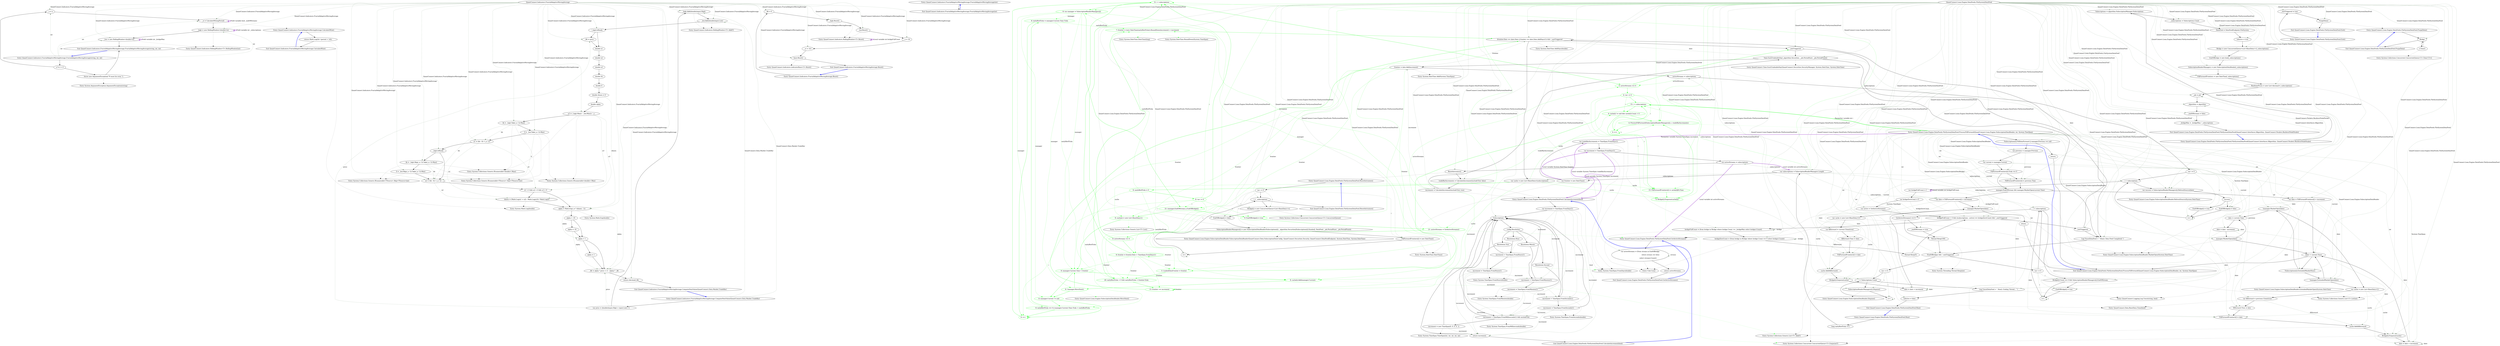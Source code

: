 digraph  {
n63 [label="QuantConnect.Indicators.FractalAdaptiveMovingAverage", span=""];
n0 [cluster="QuantConnect.Indicators.FractalAdaptiveMovingAverage.FractalAdaptiveMovingAverage(string, int, int)", label="Entry QuantConnect.Indicators.FractalAdaptiveMovingAverage.FractalAdaptiveMovingAverage(string, int, int)", span="40-40"];
n1 [cluster="QuantConnect.Indicators.FractalAdaptiveMovingAverage.FractalAdaptiveMovingAverage(string, int, int)", label="n % 2 > 0", span="43-43"];
n3 [cluster="QuantConnect.Indicators.FractalAdaptiveMovingAverage.FractalAdaptiveMovingAverage(string, int, int)", label="_n = n", span="47-47"];
n4 [cluster="QuantConnect.Indicators.FractalAdaptiveMovingAverage.FractalAdaptiveMovingAverage(string, int, int)", label="_w = CalculateW(longPeriod)", span="48-48"];
n5 [cluster="QuantConnect.Indicators.FractalAdaptiveMovingAverage.FractalAdaptiveMovingAverage(string, int, int)", label="_high = new RollingWindow<double>(n)", span="49-49"];
n6 [cluster="QuantConnect.Indicators.FractalAdaptiveMovingAverage.FractalAdaptiveMovingAverage(string, int, int)", label="_low = new RollingWindow<double>(n)", span="50-50"];
n2 [cluster="QuantConnect.Indicators.FractalAdaptiveMovingAverage.FractalAdaptiveMovingAverage(string, int, int)", label="throw new ArgumentException(''N must be even.'');", span="45-45"];
n9 [cluster="QuantConnect.Indicators.FractalAdaptiveMovingAverage.CalculateW(int)", label="Entry QuantConnect.Indicators.FractalAdaptiveMovingAverage.CalculateW(int)", span="119-119"];
n10 [cluster="QuantConnect.Indicators.RollingWindow<T>.RollingWindow(int)", label="Entry QuantConnect.Indicators.RollingWindow<T>.RollingWindow(int)", span="45-45"];
n7 [cluster="QuantConnect.Indicators.FractalAdaptiveMovingAverage.FractalAdaptiveMovingAverage(string, int, int)", label="Exit QuantConnect.Indicators.FractalAdaptiveMovingAverage.FractalAdaptiveMovingAverage(string, int, int)", span="40-40"];
n8 [cluster="System.ArgumentException.ArgumentException(string)", label="Entry System.ArgumentException.ArgumentException(string)", span="0-0"];
n11 [cluster="QuantConnect.Indicators.FractalAdaptiveMovingAverage.FractalAdaptiveMovingAverage(int)", label="Entry QuantConnect.Indicators.FractalAdaptiveMovingAverage.FractalAdaptiveMovingAverage(int)", span="58-58"];
n12 [cluster="QuantConnect.Indicators.FractalAdaptiveMovingAverage.FractalAdaptiveMovingAverage(int)", label="Exit QuantConnect.Indicators.FractalAdaptiveMovingAverage.FractalAdaptiveMovingAverage(int)", span="58-58"];
n13 [cluster="QuantConnect.Indicators.FractalAdaptiveMovingAverage.ComputeNextValue(QuantConnect.Data.Market.TradeBar)", label="Entry QuantConnect.Indicators.FractalAdaptiveMovingAverage.ComputeNextValue(QuantConnect.Data.Market.TradeBar)", span="70-70"];
n14 [cluster="QuantConnect.Indicators.FractalAdaptiveMovingAverage.ComputeNextValue(QuantConnect.Data.Market.TradeBar)", label="var price = (double)(input.High + input.Low) / 2", span="72-72"];
n15 [cluster="QuantConnect.Indicators.FractalAdaptiveMovingAverage.ComputeNextValue(QuantConnect.Data.Market.TradeBar)", label="_high.Add((double)input.High)", span="73-73"];
n16 [cluster="QuantConnect.Indicators.FractalAdaptiveMovingAverage.ComputeNextValue(QuantConnect.Data.Market.TradeBar)", label="_low.Add((double)input.Low)", span="74-74"];
n18 [cluster="QuantConnect.Indicators.FractalAdaptiveMovingAverage.ComputeNextValue(QuantConnect.Data.Market.TradeBar)", label="_filt = price", span="79-79"];
n41 [cluster="QuantConnect.Indicators.FractalAdaptiveMovingAverage.ComputeNextValue(QuantConnect.Data.Market.TradeBar)", label="_filt = alpha * price + (1 - alpha) * _filt", span="113-113"];
n44 [cluster="QuantConnect.Indicators.RollingWindow<T>.Add(T)", label="Entry QuantConnect.Indicators.RollingWindow<T>.Add(T)", span="247-247"];
n17 [cluster="QuantConnect.Indicators.FractalAdaptiveMovingAverage.ComputeNextValue(QuantConnect.Data.Market.TradeBar)", label="!_high.IsReady", span="77-77"];
n19 [cluster="QuantConnect.Indicators.FractalAdaptiveMovingAverage.ComputeNextValue(QuantConnect.Data.Market.TradeBar)", label="double n1", span="81-81"];
n20 [cluster="QuantConnect.Indicators.FractalAdaptiveMovingAverage.ComputeNextValue(QuantConnect.Data.Market.TradeBar)", label="double n2", span="82-82"];
n21 [cluster="QuantConnect.Indicators.FractalAdaptiveMovingAverage.ComputeNextValue(QuantConnect.Data.Market.TradeBar)", label="double n3", span="83-83"];
n22 [cluster="QuantConnect.Indicators.FractalAdaptiveMovingAverage.ComputeNextValue(QuantConnect.Data.Market.TradeBar)", label="double hh", span="84-84"];
n23 [cluster="QuantConnect.Indicators.FractalAdaptiveMovingAverage.ComputeNextValue(QuantConnect.Data.Market.TradeBar)", label="double ll", span="85-85"];
n24 [cluster="QuantConnect.Indicators.FractalAdaptiveMovingAverage.ComputeNextValue(QuantConnect.Data.Market.TradeBar)", label="double dimen = 0", span="86-86"];
n25 [cluster="QuantConnect.Indicators.FractalAdaptiveMovingAverage.ComputeNextValue(QuantConnect.Data.Market.TradeBar)", label="double alpha", span="87-87"];
n36 [cluster="QuantConnect.Indicators.FractalAdaptiveMovingAverage.ComputeNextValue(QuantConnect.Data.Market.TradeBar)", label="alpha = Math.Exp(_w * (dimen - 1))", span="109-109"];
n26 [cluster="QuantConnect.Indicators.FractalAdaptiveMovingAverage.ComputeNextValue(QuantConnect.Data.Market.TradeBar)", label="n3 = (_high.Max() - _low.Min()) / _n", span="89-89"];
n27 [cluster="QuantConnect.Indicators.FractalAdaptiveMovingAverage.ComputeNextValue(QuantConnect.Data.Market.TradeBar)", label="hh = _high.Take(_n / 2).Max()", span="91-91"];
n45 [cluster="System.Collections.Generic.IEnumerable<double>.Max()", label="Entry System.Collections.Generic.IEnumerable<double>.Max()", span="0-0"];
n46 [cluster="System.Collections.Generic.IEnumerable<double>.Min()", label="Entry System.Collections.Generic.IEnumerable<double>.Min()", span="0-0"];
n34 [cluster="QuantConnect.Indicators.FractalAdaptiveMovingAverage.ComputeNextValue(QuantConnect.Data.Market.TradeBar)", label="n1 > 0 && n2 > 0 && n3 > 0", span="104-104"];
n35 [cluster="QuantConnect.Indicators.FractalAdaptiveMovingAverage.ComputeNextValue(QuantConnect.Data.Market.TradeBar)", label="dimen = (Math.Log(n1 + n2) - Math.Log(n3)) / Math.Log(2)", span="106-106"];
n28 [cluster="QuantConnect.Indicators.FractalAdaptiveMovingAverage.ComputeNextValue(QuantConnect.Data.Market.TradeBar)", label="ll = _low.Take(_n / 2).Min()", span="92-92"];
n47 [cluster="System.Collections.Generic.IEnumerable<TSource>.Take<TSource>(int)", label="Entry System.Collections.Generic.IEnumerable<TSource>.Take<TSource>(int)", span="0-0"];
n29 [cluster="QuantConnect.Indicators.FractalAdaptiveMovingAverage.ComputeNextValue(QuantConnect.Data.Market.TradeBar)", label="n1 = (hh - ll) / (_n / 2)", span="94-94"];
n33 [cluster="QuantConnect.Indicators.FractalAdaptiveMovingAverage.ComputeNextValue(QuantConnect.Data.Market.TradeBar)", label="n2 = (hh - ll) / (_n / 2)", span="102-102"];
n30 [cluster="QuantConnect.Indicators.FractalAdaptiveMovingAverage.ComputeNextValue(QuantConnect.Data.Market.TradeBar)", label="_high.IsReady", span="96-96"];
n31 [cluster="QuantConnect.Indicators.FractalAdaptiveMovingAverage.ComputeNextValue(QuantConnect.Data.Market.TradeBar)", label="hh = _high.Skip(_n / 2).Take(_n / 2).Max()", span="98-98"];
n32 [cluster="QuantConnect.Indicators.FractalAdaptiveMovingAverage.ComputeNextValue(QuantConnect.Data.Market.TradeBar)", label="ll = _low.Skip(_n / 2).Take(_n / 2).Min()", span="99-99"];
n48 [cluster="System.Collections.Generic.IEnumerable<TSource>.Skip<TSource>(int)", label="Entry System.Collections.Generic.IEnumerable<TSource>.Skip<TSource>(int)", span="0-0"];
n49 [cluster="System.Math.Log(double)", label="Entry System.Math.Log(double)", span="0-0"];
n37 [cluster="QuantConnect.Indicators.FractalAdaptiveMovingAverage.ComputeNextValue(QuantConnect.Data.Market.TradeBar)", label="alpha < .01", span="110-110"];
n50 [cluster="System.Math.Exp(double)", label="Entry System.Math.Exp(double)", span="0-0"];
n39 [cluster="QuantConnect.Indicators.FractalAdaptiveMovingAverage.ComputeNextValue(QuantConnect.Data.Market.TradeBar)", label="alpha > 1", span="111-111"];
n38 [cluster="QuantConnect.Indicators.FractalAdaptiveMovingAverage.ComputeNextValue(QuantConnect.Data.Market.TradeBar)", label="alpha = .01", span="110-110"];
n40 [cluster="QuantConnect.Indicators.FractalAdaptiveMovingAverage.ComputeNextValue(QuantConnect.Data.Market.TradeBar)", label="alpha = 1", span="111-111"];
n42 [cluster="QuantConnect.Indicators.FractalAdaptiveMovingAverage.ComputeNextValue(QuantConnect.Data.Market.TradeBar)", label="return (decimal)_filt;", span="115-115"];
n43 [cluster="QuantConnect.Indicators.FractalAdaptiveMovingAverage.ComputeNextValue(QuantConnect.Data.Market.TradeBar)", label="Exit QuantConnect.Indicators.FractalAdaptiveMovingAverage.ComputeNextValue(QuantConnect.Data.Market.TradeBar)", span="70-70"];
n51 [cluster="QuantConnect.Indicators.FractalAdaptiveMovingAverage.CalculateW(int)", label="return Math.Log(2d / (period + 1d));", span="121-121"];
n52 [cluster="QuantConnect.Indicators.FractalAdaptiveMovingAverage.CalculateW(int)", label="Exit QuantConnect.Indicators.FractalAdaptiveMovingAverage.CalculateW(int)", span="119-119"];
n53 [cluster="QuantConnect.Indicators.FractalAdaptiveMovingAverage.Reset()", label="Entry QuantConnect.Indicators.FractalAdaptiveMovingAverage.Reset()", span="136-136"];
n54 [cluster="QuantConnect.Indicators.FractalAdaptiveMovingAverage.Reset()", label="_filt = 0", span="138-138"];
n55 [cluster="QuantConnect.Indicators.FractalAdaptiveMovingAverage.Reset()", label="_high.Reset()", span="139-139"];
n56 [cluster="QuantConnect.Indicators.FractalAdaptiveMovingAverage.Reset()", label="_low.Reset()", span="140-140"];
n61 [cluster="QuantConnect.Indicators.RollingWindow<T>.Reset()", label="Entry QuantConnect.Indicators.RollingWindow<T>.Reset()", span="276-276"];
n57 [cluster="QuantConnect.Indicators.FractalAdaptiveMovingAverage.Reset()", label="_n = 16", span="141-141"];
n58 [cluster="QuantConnect.Indicators.FractalAdaptiveMovingAverage.Reset()", label="_w = -4.6", span="142-142"];
n59 [cluster="QuantConnect.Indicators.FractalAdaptiveMovingAverage.Reset()", label="base.Reset()", span="143-143"];
n60 [cluster="QuantConnect.Indicators.FractalAdaptiveMovingAverage.Reset()", label="Exit QuantConnect.Indicators.FractalAdaptiveMovingAverage.Reset()", span="136-136"];
n62 [cluster="QuantConnect.Indicators.IndicatorBase<T>.Reset()", label="Entry QuantConnect.Indicators.IndicatorBase<T>.Reset()", span="102-102"];
d89 [cluster="QuantConnect.Lean.Engine.DataFeeds.FileSystemDataFeed.Run()", color=green, community=0, label="8: i < subscriptions", span="300-300"];
d59 [cluster="QuantConnect.Lean.Engine.DataFeeds.FileSystemDataFeed.Run()", label="var subscriptions = SubscriptionReaderManagers.Length", span="238-238"];
d95 [cluster="QuantConnect.Lean.Engine.DataFeeds.FileSystemDataFeed.Run()", color=green, community=0, label="8: frontier = frontier.Date + TimeSpan.FromDays(1)", span="312-312"];
d88 [cluster="QuantConnect.Lean.Engine.DataFeeds.FileSystemDataFeed.Run()", color=green, community=0, label="8: var i = 0", span="300-300"];
d103 [cluster="QuantConnect.Lean.Engine.DataFeeds.FileSystemDataFeed.Run()", color=green, community=0, label="8: i++", span="300-300"];
d94 [cluster="QuantConnect.Lean.Engine.DataFeeds.FileSystemDataFeed.Run()", color=green, community=0, label="8: activeStreams == 0", span="310-310"];
d90 [cluster="QuantConnect.Lean.Engine.DataFeeds.FileSystemDataFeed.Run()", color=green, community=0, label="8: var manager = SubscriptionReaderManagers[i]", span="303-303"];
d104 [cluster="QuantConnect.Lean.Engine.DataFeeds.FileSystemDataFeed.Run()", color=green, community=0, label="4: activeStreams == 0", span="341-341"];
d106 [cluster="QuantConnect.Lean.Engine.DataFeeds.FileSystemDataFeed.Run()", color=green, community=0, label="15: i < subscriptions", span="349-349"];
d105 [cluster="QuantConnect.Lean.Engine.DataFeeds.FileSystemDataFeed.Run()", color=green, community=0, label="4: var i = 0", span="349-349"];
d111 [cluster="QuantConnect.Lean.Engine.DataFeeds.FileSystemDataFeed.Run()", color=green, community=0, label="4: i++", span="349-349"];
d143 [cluster="QuantConnect.Lean.Engine.DataFeeds.FileSystemDataFeed.ProcessFillForward(QuantConnect.Lean.Engine.SubscriptionDataReader, int, System.TimeSpan)", label="Entry QuantConnect.Lean.Engine.DataFeeds.FileSystemDataFeed.ProcessFillForward(QuantConnect.Lean.Engine.SubscriptionDataReader, int, System.TimeSpan)", span="414-414"];
d107 [cluster="QuantConnect.Lean.Engine.DataFeeds.FileSystemDataFeed.Run()", color=green, community=0, label="4: cache[i] != null && cache[i].Count > 0", span="351-351"];
d112 [cluster="QuantConnect.Lean.Engine.DataFeeds.FileSystemDataFeed.Run()", color=green, community=0, label="5: LoadedDataFrontier = frontier", span="361-361"];
d110 [cluster="QuantConnect.Lean.Engine.DataFeeds.FileSystemDataFeed.Run()", color=green, community=0, label="4: ProcessFillForward(SubscriptionReaderManagers[i], i, tradeBarIncrements)", span="356-356"];
d193 [label="QuantConnect.Lean.Engine.DataFeeds.FileSystemDataFeed", span=""];
d65 [cluster="QuantConnect.Lean.Engine.DataFeeds.FileSystemDataFeed.Run()", label="tradeBarIncrements = CalculateIncrement(includeTick: false)", span="249-249"];
d109 [cluster="QuantConnect.Lean.Engine.DataFeeds.FileSystemDataFeed.Run()", color=green, community=0, label="4: Bridge[i].Enqueue(cache[i])", span="354-354"];
d114 [cluster="QuantConnect.Lean.Engine.DataFeeds.FileSystemDataFeed.Run()", color=green, community=0, label="7: frontier = (new DateTime(earlyBirdTicks)).RoundDown(increment) + increment", span="365-365"];
d66 [cluster="QuantConnect.Lean.Engine.DataFeeds.FileSystemDataFeed.Run()", label="increment = CalculateIncrement(includeTick: true)", span="250-250"];
d113 [cluster="QuantConnect.Lean.Engine.DataFeeds.FileSystemDataFeed.Run()", color=green, community=0, label="20: earlyBirdTicks > 0 && earlyBirdTicks > frontier.Ticks", span="363-363"];
d87 [cluster="QuantConnect.Lean.Engine.DataFeeds.FileSystemDataFeed.Run()", color=green, community=0, label="8: earlyBirdTicks = 0", span="297-297"];
d102 [cluster="QuantConnect.Lean.Engine.DataFeeds.FileSystemDataFeed.Run()", color=green, community=0, label="8: earlyBirdTicks = manager.Current.Time.Ticks", span="336-336"];
d85 [cluster="QuantConnect.Lean.Engine.DataFeeds.FileSystemDataFeed.Run()", label="(frontier.Date == date.Date || frontier == date.Date.AddDays(1)) && !_exitTriggered", span="292-292"];
d144 [cluster="System.DateTime.DateTime(long)", label="Entry System.DateTime.DateTime(long)", span="0-0"];
d145 [cluster="System.DateTime.RoundDown(System.TimeSpan)", label="Entry System.DateTime.RoundDown(System.TimeSpan)", span="271-271"];
d115 [cluster="QuantConnect.Lean.Engine.DataFeeds.FileSystemDataFeed.Run()", color=green, community=0, label="15: frontier += increment", span="370-370"];
d68 [cluster="QuantConnect.Lean.Engine.DataFeeds.FileSystemDataFeed.Run()", label="frontier = date.Add(increment)", span="256-256"];
d51 [cluster="System.TimeSpan.FromDays(double)", label="Entry System.TimeSpan.FromDays(double)", span="0-0"];
d97 [cluster="QuantConnect.Lean.Engine.DataFeeds.FileSystemDataFeed.Run()", color=green, community=0, label="8: manager.Current.Time < frontier", span="324-324"];
d96 [cluster="QuantConnect.Lean.Engine.DataFeeds.FileSystemDataFeed.Run()", color=green, community=0, label="8: cache[i] = new List<BaseData>()", span="320-320"];
d99 [cluster="QuantConnect.Lean.Engine.DataFeeds.FileSystemDataFeed.Run()", color=green, community=0, label="8: !manager.MoveNext()", span="328-328"];
d98 [cluster="QuantConnect.Lean.Engine.DataFeeds.FileSystemDataFeed.Run()", color=green, community=0, label="8: cache[i].Add(manager.Current)", span="326-326"];
d100 [cluster="QuantConnect.Lean.Engine.DataFeeds.FileSystemDataFeed.Run()", color=green, community=0, label="8: manager.Current != null", span="332-332"];
d69 [cluster="QuantConnect.Lean.Engine.DataFeeds.FileSystemDataFeed.Run()", label="activeStreams = subscriptions", span="257-257"];
d93 [cluster="QuantConnect.Lean.Engine.DataFeeds.FileSystemDataFeed.Run()", color=green, community=0, label="21: activeStreams = GetActiveStreams()", span="309-309"];
d116 [cluster="QuantConnect.Lean.Engine.DataFeeds.FileSystemDataFeed.Run()", label=_exitTriggered, span="375-375"];
d86 [cluster="QuantConnect.Lean.Engine.DataFeeds.FileSystemDataFeed.Run()", label="var cache = new List<BaseData>[subscriptions]", span="294-294"];
d101 [cluster="QuantConnect.Lean.Engine.DataFeeds.FileSystemDataFeed.Run()", color=green, community=0, label="8: earlyBirdTicks == 0 || manager.Current.Time.Ticks < earlyBirdTicks", span="334-334"];
d91 [cluster="QuantConnect.Lean.Engine.DataFeeds.FileSystemDataFeed.Run()", color=green, community=0, label="21: manager.EndOfStream || EndOfBridge[i]", span="306-306"];
d139 [cluster="System.Collections.Generic.List<T>.List()", label="Entry System.Collections.Generic.List<T>.List()", span="0-0"];
d140 [cluster="System.Collections.Generic.List<T>.Add(T)", label="Entry System.Collections.Generic.List<T>.Add(T)", span="0-0"];
d108 [cluster="QuantConnect.Lean.Engine.DataFeeds.FileSystemDataFeed.Run()", color=green, community=0, label="15: FillForwardFrontiers[i] = cache[i][0].Time", span="353-353"];
d142 [cluster="System.Collections.Concurrent.ConcurrentQueue<T>.Enqueue(T)", label="Entry System.Collections.Concurrent.ConcurrentQueue<T>.Enqueue(T)", span="0-0"];
d92 [cluster="QuantConnect.Lean.Engine.DataFeeds.FileSystemDataFeed.Run()", color=green, community=0, label="9: EndOfBridge[i] = true", span="308-308"];
d141 [cluster="QuantConnect.Lean.Engine.SubscriptionDataReader.MoveNext()", label="Entry QuantConnect.Lean.Engine.SubscriptionDataReader.MoveNext()", span="241-241"];
d28 [cluster="QuantConnect.Lean.Engine.DataFeeds.FileSystemDataFeed.GetActiveStreams()", label="Entry QuantConnect.Lean.Engine.DataFeeds.FileSystemDataFeed.GetActiveStreams()", span="170-170"];
d58 [cluster="QuantConnect.Lean.Engine.DataFeeds.FileSystemDataFeed.Run()", label="long earlyBirdTicks = 0", span="237-237"];
d63 [cluster="QuantConnect.Lean.Engine.DataFeeds.FileSystemDataFeed.Run()", label="var activeStreams = subscriptions", span="243-243"];
d60 [cluster="QuantConnect.Lean.Engine.DataFeeds.FileSystemDataFeed.Run()", label="var frontier = new DateTime()", span="240-240"];
d71 [cluster="QuantConnect.Lean.Engine.DataFeeds.FileSystemDataFeed.Run()", label="i < subscriptions", span="261-261"];
d80 [cluster="QuantConnect.Lean.Engine.DataFeeds.FileSystemDataFeed.Run()", label="bridgeFullCount > 0 && ((subscriptions - active) == bridgeZeroCount) && !_exitTriggered", span="282-282"];
d120 [cluster="QuantConnect.Lean.Engine.DataFeeds.FileSystemDataFeed.Run()", label="i < subscriptions", span="384-384"];
d180 [cluster="QuantConnect.Lean.Engine.DataFeeds.FileSystemDataFeed.ProcessFillForward(QuantConnect.Lean.Engine.SubscriptionDataReader, int, System.TimeSpan)", label="Exit QuantConnect.Lean.Engine.DataFeeds.FileSystemDataFeed.ProcessFillForward(QuantConnect.Lean.Engine.SubscriptionDataReader, int, System.TimeSpan)", span="414-414"];
d148 [cluster="QuantConnect.Lean.Engine.DataFeeds.FileSystemDataFeed.ProcessFillForward(QuantConnect.Lean.Engine.SubscriptionDataReader, int, System.TimeSpan)", label="!Subscriptions[i].FillDataForward || manager.Previous == null", span="417-417"];
d150 [cluster="QuantConnect.Lean.Engine.DataFeeds.FileSystemDataFeed.ProcessFillForward(QuantConnect.Lean.Engine.SubscriptionDataReader, int, System.TimeSpan)", label="var previous = manager.Previous", span="420-420"];
d151 [cluster="QuantConnect.Lean.Engine.DataFeeds.FileSystemDataFeed.ProcessFillForward(QuantConnect.Lean.Engine.SubscriptionDataReader, int, System.TimeSpan)", label="var current = manager.Current", span="421-421"];
d152 [cluster="QuantConnect.Lean.Engine.DataFeeds.FileSystemDataFeed.ProcessFillForward(QuantConnect.Lean.Engine.SubscriptionDataReader, int, System.TimeSpan)", label="FillForwardFrontiers[i].Ticks == 0", span="424-424"];
d153 [cluster="QuantConnect.Lean.Engine.DataFeeds.FileSystemDataFeed.ProcessFillForward(QuantConnect.Lean.Engine.SubscriptionDataReader, int, System.TimeSpan)", label="FillForwardFrontiers[i] = previous.Time", span="424-424"];
d154 [cluster="QuantConnect.Lean.Engine.DataFeeds.FileSystemDataFeed.ProcessFillForward(QuantConnect.Lean.Engine.SubscriptionDataReader, int, System.TimeSpan)", label="manager.EndOfStream && manager.MarketOpen(current.Time)", span="427-427"];
d155 [cluster="QuantConnect.Lean.Engine.DataFeeds.FileSystemDataFeed.ProcessFillForward(QuantConnect.Lean.Engine.SubscriptionDataReader, int, System.TimeSpan)", label="var date = FillForwardFrontiers[i] + increment", span="430-430"];
d156 [cluster="QuantConnect.Lean.Engine.DataFeeds.FileSystemDataFeed.ProcessFillForward(QuantConnect.Lean.Engine.SubscriptionDataReader, int, System.TimeSpan)", label="manager.MarketOpen(date)", span="430-430"];
d160 [cluster="QuantConnect.Lean.Engine.DataFeeds.FileSystemDataFeed.ProcessFillForward(QuantConnect.Lean.Engine.SubscriptionDataReader, int, System.TimeSpan)", label="FillForwardFrontiers[i] = date", span="435-435"];
d162 [cluster="QuantConnect.Lean.Engine.DataFeeds.FileSystemDataFeed.ProcessFillForward(QuantConnect.Lean.Engine.SubscriptionDataReader, int, System.TimeSpan)", label="Bridge[i].Enqueue(cache)", span="437-437"];
d163 [cluster="QuantConnect.Lean.Engine.DataFeeds.FileSystemDataFeed.ProcessFillForward(QuantConnect.Lean.Engine.SubscriptionDataReader, int, System.TimeSpan)", label="date = date + increment", span="430-430"];
d165 [cluster="QuantConnect.Lean.Engine.DataFeeds.FileSystemDataFeed.ProcessFillForward(QuantConnect.Lean.Engine.SubscriptionDataReader, int, System.TimeSpan)", label="var date = FillForwardFrontiers[i] + increment", span="445-445"];
d167 [cluster="QuantConnect.Lean.Engine.DataFeeds.FileSystemDataFeed.ProcessFillForward(QuantConnect.Lean.Engine.SubscriptionDataReader, int, System.TimeSpan)", label="!Subscriptions[i].ExtendedMarketHours", span="448-448"];
d168 [cluster="QuantConnect.Lean.Engine.DataFeeds.FileSystemDataFeed.ProcessFillForward(QuantConnect.Lean.Engine.SubscriptionDataReader, int, System.TimeSpan)", label="!manager.MarketOpen(date)", span="450-450"];
d170 [cluster="QuantConnect.Lean.Engine.DataFeeds.FileSystemDataFeed.ProcessFillForward(QuantConnect.Lean.Engine.SubscriptionDataReader, int, System.TimeSpan)", label="date = date - increment", span="459-459"];
d171 [cluster="QuantConnect.Lean.Engine.DataFeeds.FileSystemDataFeed.ProcessFillForward(QuantConnect.Lean.Engine.SubscriptionDataReader, int, System.TimeSpan)", label="manager.MarketOpen(date)", span="460-460"];
d172 [cluster="QuantConnect.Lean.Engine.DataFeeds.FileSystemDataFeed.ProcessFillForward(QuantConnect.Lean.Engine.SubscriptionDataReader, int, System.TimeSpan)", label="!manager.ExtendedMarketOpen(date)", span="467-467"];
d176 [cluster="QuantConnect.Lean.Engine.DataFeeds.FileSystemDataFeed.ProcessFillForward(QuantConnect.Lean.Engine.SubscriptionDataReader, int, System.TimeSpan)", label="FillForwardFrontiers[i] = date", span="476-476"];
d178 [cluster="QuantConnect.Lean.Engine.DataFeeds.FileSystemDataFeed.ProcessFillForward(QuantConnect.Lean.Engine.SubscriptionDataReader, int, System.TimeSpan)", label="Bridge[i].Enqueue(cache)", span="478-478"];
d179 [cluster="QuantConnect.Lean.Engine.DataFeeds.FileSystemDataFeed.ProcessFillForward(QuantConnect.Lean.Engine.SubscriptionDataReader, int, System.TimeSpan)", label="date = date + increment", span="445-445"];
d61 [cluster="QuantConnect.Lean.Engine.DataFeeds.FileSystemDataFeed.Run()", label="var tradeBarIncrements = TimeSpan.FromDays(1)", span="241-241"];
d1 [cluster="QuantConnect.Lean.Engine.DataFeeds.FileSystemDataFeed.FileSystemDataFeed(QuantConnect.Interfaces.IAlgorithm, QuantConnect.Packets.BacktestNodePacket)", label="Subscriptions = algorithm.SubscriptionManager.Subscriptions", span="128-128"];
d2 [cluster="QuantConnect.Lean.Engine.DataFeeds.FileSystemDataFeed.FileSystemDataFeed(QuantConnect.Interfaces.IAlgorithm, QuantConnect.Packets.BacktestNodePacket)", label="_subscriptions = Subscriptions.Count", span="129-129"];
d3 [cluster="QuantConnect.Lean.Engine.DataFeeds.FileSystemDataFeed.FileSystemDataFeed(QuantConnect.Interfaces.IAlgorithm, QuantConnect.Packets.BacktestNodePacket)", label="DataFeed = DataFeedEndpoint.FileSystem", span="132-132"];
d4 [cluster="QuantConnect.Lean.Engine.DataFeeds.FileSystemDataFeed.FileSystemDataFeed(QuantConnect.Interfaces.IAlgorithm, QuantConnect.Packets.BacktestNodePacket)", label="IsActive = true", span="133-133"];
d5 [cluster="QuantConnect.Lean.Engine.DataFeeds.FileSystemDataFeed.FileSystemDataFeed(QuantConnect.Interfaces.IAlgorithm, QuantConnect.Packets.BacktestNodePacket)", label="Bridge = new ConcurrentQueue<List<BaseData>>[_subscriptions]", span="134-134"];
d6 [cluster="QuantConnect.Lean.Engine.DataFeeds.FileSystemDataFeed.FileSystemDataFeed(QuantConnect.Interfaces.IAlgorithm, QuantConnect.Packets.BacktestNodePacket)", label="EndOfBridge = new bool[_subscriptions]", span="135-135"];
d7 [cluster="QuantConnect.Lean.Engine.DataFeeds.FileSystemDataFeed.FileSystemDataFeed(QuantConnect.Interfaces.IAlgorithm, QuantConnect.Packets.BacktestNodePacket)", label="SubscriptionReaderManagers = new SubscriptionDataReader[_subscriptions]", span="136-136"];
d8 [cluster="QuantConnect.Lean.Engine.DataFeeds.FileSystemDataFeed.FileSystemDataFeed(QuantConnect.Interfaces.IAlgorithm, QuantConnect.Packets.BacktestNodePacket)", label="FillForwardFrontiers = new DateTime[_subscriptions]", span="137-137"];
d9 [cluster="QuantConnect.Lean.Engine.DataFeeds.FileSystemDataFeed.FileSystemDataFeed(QuantConnect.Interfaces.IAlgorithm, QuantConnect.Packets.BacktestNodePacket)", label="RealtimePrices = new List<decimal>(_subscriptions)", span="138-138"];
d10 [cluster="QuantConnect.Lean.Engine.DataFeeds.FileSystemDataFeed.FileSystemDataFeed(QuantConnect.Interfaces.IAlgorithm, QuantConnect.Packets.BacktestNodePacket)", label="_job = job", span="141-141"];
d11 [cluster="QuantConnect.Lean.Engine.DataFeeds.FileSystemDataFeed.FileSystemDataFeed(QuantConnect.Interfaces.IAlgorithm, QuantConnect.Packets.BacktestNodePacket)", label="_algorithm = algorithm", span="142-142"];
d12 [cluster="QuantConnect.Lean.Engine.DataFeeds.FileSystemDataFeed.FileSystemDataFeed(QuantConnect.Interfaces.IAlgorithm, QuantConnect.Packets.BacktestNodePacket)", label="_endOfStreams = false", span="143-143"];
d13 [cluster="QuantConnect.Lean.Engine.DataFeeds.FileSystemDataFeed.FileSystemDataFeed(QuantConnect.Interfaces.IAlgorithm, QuantConnect.Packets.BacktestNodePacket)", label="_bridgeMax = _bridgeMax / _subscriptions", span="144-144"];
d18 [cluster="QuantConnect.Lean.Engine.DataFeeds.FileSystemDataFeed.ResetActivators()", label="i < _subscriptions", span="155-155"];
d19 [cluster="QuantConnect.Lean.Engine.DataFeeds.FileSystemDataFeed.ResetActivators()", label="Bridge[i] = new ConcurrentQueue<List<BaseData>>()", span="158-158"];
d20 [cluster="QuantConnect.Lean.Engine.DataFeeds.FileSystemDataFeed.ResetActivators()", label="EndOfBridge[i] = false", span="159-159"];
d21 [cluster="QuantConnect.Lean.Engine.DataFeeds.FileSystemDataFeed.ResetActivators()", label="SubscriptionReaderManagers[i] = new SubscriptionDataReader(Subscriptions[i], _algorithm.Securities[Subscriptions[i].Symbol], DataFeed, _job.PeriodStart, _job.PeriodFinish)", span="160-160"];
d22 [cluster="QuantConnect.Lean.Engine.DataFeeds.FileSystemDataFeed.ResetActivators()", label="FillForwardFrontiers[i] = new DateTime()", span="161-161"];
d29 [cluster="QuantConnect.Lean.Engine.DataFeeds.FileSystemDataFeed.GetActiveStreams()", label="var activeStreams = (from stream in EndOfBridge\r\n                                 where stream == false\r\n                                 select stream).Count()", span="173-175"];
d35 [cluster="QuantConnect.Lean.Engine.DataFeeds.FileSystemDataFeed.CalculateIncrement(bool)", label=Subscriptions, span="188-188"];
d64 [cluster="QuantConnect.Lean.Engine.DataFeeds.FileSystemDataFeed.Run()", label="ResetActivators()", span="246-246"];
d67 [cluster="QuantConnect.Lean.Engine.DataFeeds.FileSystemDataFeed.Run()", label="Time.EachTradeableDay(_algorithm.Securities, _job.PeriodStart, _job.PeriodFinish)", span="253-253"];
d72 [cluster="QuantConnect.Lean.Engine.DataFeeds.FileSystemDataFeed.Run()", label="var success = SubscriptionReaderManagers[i].RefreshSource(date)", span="265-265"];
d74 [cluster="QuantConnect.Lean.Engine.DataFeeds.FileSystemDataFeed.Run()", label="EndOfBridge[i] = false", span="269-269"];
d75 [cluster="QuantConnect.Lean.Engine.DataFeeds.FileSystemDataFeed.Run()", label="EndOfBridge[i] = true", span="271-271"];
d79 [cluster="QuantConnect.Lean.Engine.DataFeeds.FileSystemDataFeed.Run()", label="var active = GetActiveStreams()", span="278-278"];
d81 [cluster="QuantConnect.Lean.Engine.DataFeeds.FileSystemDataFeed.Run()", label="bridgeFullCount = (from bridge in Bridge where bridge.Count >= _bridgeMax select bridge).Count()", span="284-284"];
d82 [cluster="QuantConnect.Lean.Engine.DataFeeds.FileSystemDataFeed.Run()", label="bridgeZeroCount = (from bridge in Bridge where bridge.Count == 0 select bridge).Count()", span="285-285"];
d84 [cluster="QuantConnect.Lean.Engine.DataFeeds.FileSystemDataFeed.Run()", label=_exitTriggered, span="289-289"];
d117 [cluster="QuantConnect.Lean.Engine.DataFeeds.FileSystemDataFeed.Run()", label="Log.Trace(DataFeed + ''.Run(): Data Feed Completed.'')", span="379-379"];
d118 [cluster="QuantConnect.Lean.Engine.DataFeeds.FileSystemDataFeed.Run()", label="!EndOfBridges && !_exitTriggered", span="382-382"];
d121 [cluster="QuantConnect.Lean.Engine.DataFeeds.FileSystemDataFeed.Run()", label="Bridge[i].Count == 0 && SubscriptionReaderManagers[i].EndOfStream", span="386-386"];
d122 [cluster="QuantConnect.Lean.Engine.DataFeeds.FileSystemDataFeed.Run()", label="EndOfBridge[i] = true", span="388-388"];
d124 [cluster="QuantConnect.Lean.Engine.DataFeeds.FileSystemDataFeed.Run()", label="GetActiveStreams() == 0", span="392-392"];
d125 [cluster="QuantConnect.Lean.Engine.DataFeeds.FileSystemDataFeed.Run()", label="_endOfStreams = true", span="392-392"];
d128 [cluster="QuantConnect.Lean.Engine.DataFeeds.FileSystemDataFeed.Run()", label="i < Subscriptions.Count", span="397-397"];
d129 [cluster="QuantConnect.Lean.Engine.DataFeeds.FileSystemDataFeed.Run()", label="SubscriptionReaderManagers[i].Dispose()", span="399-399"];
d131 [cluster="QuantConnect.Lean.Engine.DataFeeds.FileSystemDataFeed.Run()", label="Log.Trace(DataFeed + ''.Run(): Ending Thread... '')", span="402-402"];
d132 [cluster="QuantConnect.Lean.Engine.DataFeeds.FileSystemDataFeed.Run()", label="IsActive = false", span="403-403"];
d185 [cluster="QuantConnect.Lean.Engine.DataFeeds.FileSystemDataFeed.Exit()", label="_exitTriggered = true", span="488-488"];
d186 [cluster="QuantConnect.Lean.Engine.DataFeeds.FileSystemDataFeed.Exit()", label="PurgeData()", span="489-489"];
d189 [cluster="QuantConnect.Lean.Engine.DataFeeds.FileSystemDataFeed.PurgeData()", label=Bridge, span="498-498"];
d33 [cluster="QuantConnect.Lean.Engine.DataFeeds.FileSystemDataFeed.CalculateIncrement(bool)", label="Entry QuantConnect.Lean.Engine.DataFeeds.FileSystemDataFeed.CalculateIncrement(bool)", span="185-185"];
d138 [cluster="System.DateTime.AddDays(double)", label="Entry System.DateTime.AddDays(double)", span="0-0"];
d135 [cluster="System.DateTime.Add(System.TimeSpan)", label="Entry System.DateTime.Add(System.TimeSpan)", span="0-0"];
d34 [cluster="QuantConnect.Lean.Engine.DataFeeds.FileSystemDataFeed.CalculateIncrement(bool)", label="var increment = TimeSpan.FromDays(1)", span="187-187"];
d62 [cluster="QuantConnect.Lean.Engine.DataFeeds.FileSystemDataFeed.Run()", label="var increment = TimeSpan.FromDays(1)", span="242-242"];
d70 [cluster="QuantConnect.Lean.Engine.DataFeeds.FileSystemDataFeed.Run()", label="var i = 0", span="261-261"];
d161 [cluster="QuantConnect.Lean.Engine.DataFeeds.FileSystemDataFeed.ProcessFillForward(QuantConnect.Lean.Engine.SubscriptionDataReader, int, System.TimeSpan)", label="cache.Add(fillforward)", span="436-436"];
d177 [cluster="QuantConnect.Lean.Engine.DataFeeds.FileSystemDataFeed.ProcessFillForward(QuantConnect.Lean.Engine.SubscriptionDataReader, int, System.TimeSpan)", label="cache.Add(fillforward)", span="477-477"];
d31 [cluster="QuantConnect.Lean.Engine.DataFeeds.FileSystemDataFeed.GetActiveStreams()", label="Exit QuantConnect.Lean.Engine.DataFeeds.FileSystemDataFeed.GetActiveStreams()", span="170-170"];
d57 [cluster="QuantConnect.Lean.Engine.DataFeeds.FileSystemDataFeed.Run()", label="Entry QuantConnect.Lean.Engine.DataFeeds.FileSystemDataFeed.Run()", span="234-234"];
d27 [cluster="System.DateTime.DateTime()", label="Entry System.DateTime.DateTime()", span="0-0"];
d76 [cluster="QuantConnect.Lean.Engine.DataFeeds.FileSystemDataFeed.Run()", label="i++", span="261-261"];
d77 [cluster="QuantConnect.Lean.Engine.DataFeeds.FileSystemDataFeed.Run()", label="var bridgeFullCount = 1", span="276-276"];
d78 [cluster="QuantConnect.Lean.Engine.DataFeeds.FileSystemDataFeed.Run()", label="var bridgeZeroCount = 0", span="277-277"];
d83 [cluster="QuantConnect.Lean.Engine.DataFeeds.FileSystemDataFeed.Run()", label="Thread.Sleep(5)", span="286-286"];
d119 [cluster="QuantConnect.Lean.Engine.DataFeeds.FileSystemDataFeed.Run()", label="var i = 0", span="384-384"];
d123 [cluster="QuantConnect.Lean.Engine.DataFeeds.FileSystemDataFeed.Run()", label="i++", span="384-384"];
d149 [cluster="QuantConnect.Lean.Engine.DataFeeds.FileSystemDataFeed.ProcessFillForward(QuantConnect.Lean.Engine.SubscriptionDataReader, int, System.TimeSpan)", label="return;", span="417-417"];
d166 [cluster="QuantConnect.Lean.Engine.DataFeeds.FileSystemDataFeed.ProcessFillForward(QuantConnect.Lean.Engine.SubscriptionDataReader, int, System.TimeSpan)", label="(date < current.Time)", span="445-445"];
d164 [cluster="QuantConnect.Lean.Engine.DataFeeds.FileSystemDataFeed.ProcessFillForward(QuantConnect.Lean.Engine.SubscriptionDataReader, int, System.TimeSpan)", label="return;", span="439-439"];
d174 [cluster="QuantConnect.Lean.Engine.DataFeeds.FileSystemDataFeed.ProcessFillForward(QuantConnect.Lean.Engine.SubscriptionDataReader, int, System.TimeSpan)", label="var fillforward = previous.Clone(true)", span="474-474"];
d158 [cluster="QuantConnect.Lean.Engine.DataFeeds.FileSystemDataFeed.ProcessFillForward(QuantConnect.Lean.Engine.SubscriptionDataReader, int, System.TimeSpan)", label="var fillforward = current.Clone(true)", span="433-433"];
d169 [cluster="QuantConnect.Lean.Engine.DataFeeds.FileSystemDataFeed.ProcessFillForward(QuantConnect.Lean.Engine.SubscriptionDataReader, int, System.TimeSpan)", label="date = current.Time", span="456-456"];
d181 [cluster="QuantConnect.Lean.Engine.SubscriptionDataReader.MarketOpen(System.DateTime)", label="Entry QuantConnect.Lean.Engine.SubscriptionDataReader.MarketOpen(System.DateTime)", span="401-401"];
d159 [cluster="QuantConnect.Lean.Engine.DataFeeds.FileSystemDataFeed.ProcessFillForward(QuantConnect.Lean.Engine.SubscriptionDataReader, int, System.TimeSpan)", label="fillforward.Time = date", span="434-434"];
d157 [cluster="QuantConnect.Lean.Engine.DataFeeds.FileSystemDataFeed.ProcessFillForward(QuantConnect.Lean.Engine.SubscriptionDataReader, int, System.TimeSpan)", label="var cache = new List<BaseData>(1)", span="432-432"];
d175 [cluster="QuantConnect.Lean.Engine.DataFeeds.FileSystemDataFeed.ProcessFillForward(QuantConnect.Lean.Engine.SubscriptionDataReader, int, System.TimeSpan)", label="fillforward.Time = date", span="475-475"];
d173 [cluster="QuantConnect.Lean.Engine.DataFeeds.FileSystemDataFeed.ProcessFillForward(QuantConnect.Lean.Engine.SubscriptionDataReader, int, System.TimeSpan)", label="var cache = new List<BaseData>(1)", span="473-473"];
d183 [cluster="QuantConnect.Lean.Engine.SubscriptionDataReader.ExtendedMarketOpen(System.DateTime)", label="Entry QuantConnect.Lean.Engine.SubscriptionDataReader.ExtendedMarketOpen(System.DateTime)", span="412-412"];
d0 [cluster="QuantConnect.Lean.Engine.DataFeeds.FileSystemDataFeed.FileSystemDataFeed(QuantConnect.Interfaces.IAlgorithm, QuantConnect.Packets.BacktestNodePacket)", label="Entry QuantConnect.Lean.Engine.DataFeeds.FileSystemDataFeed.FileSystemDataFeed(QuantConnect.Interfaces.IAlgorithm, QuantConnect.Packets.BacktestNodePacket)", span="126-126"];
d15 [cluster="System.Collections.Generic.List<T>.List(int)", label="Entry System.Collections.Generic.List<T>.List(int)", span="0-0"];
d14 [cluster="QuantConnect.Lean.Engine.DataFeeds.FileSystemDataFeed.FileSystemDataFeed(QuantConnect.Interfaces.IAlgorithm, QuantConnect.Packets.BacktestNodePacket)", label="Exit QuantConnect.Lean.Engine.DataFeeds.FileSystemDataFeed.FileSystemDataFeed(QuantConnect.Interfaces.IAlgorithm, QuantConnect.Packets.BacktestNodePacket)", span="126-126"];
d17 [cluster="QuantConnect.Lean.Engine.DataFeeds.FileSystemDataFeed.ResetActivators()", label="var i = 0", span="155-155"];
d23 [cluster="QuantConnect.Lean.Engine.DataFeeds.FileSystemDataFeed.ResetActivators()", label="i++", span="155-155"];
d24 [cluster="QuantConnect.Lean.Engine.DataFeeds.FileSystemDataFeed.ResetActivators()", label="Exit QuantConnect.Lean.Engine.DataFeeds.FileSystemDataFeed.ResetActivators()", span="153-153"];
d25 [cluster="System.Collections.Concurrent.ConcurrentQueue<T>.ConcurrentQueue()", label="Entry System.Collections.Concurrent.ConcurrentQueue<T>.ConcurrentQueue()", span="0-0"];
d26 [cluster="QuantConnect.Lean.Engine.SubscriptionDataReader.SubscriptionDataReader(QuantConnect.Data.SubscriptionDataConfig, QuantConnect.Securities.Security, QuantConnect.DataFeedEndpoint, System.DateTime, System.DateTime)", label="Entry QuantConnect.Lean.Engine.SubscriptionDataReader.SubscriptionDataReader(QuantConnect.Data.SubscriptionDataConfig, QuantConnect.Securities.Security, QuantConnect.DataFeedEndpoint, System.DateTime, System.DateTime)", span="165-165"];
d30 [cluster="QuantConnect.Lean.Engine.DataFeeds.FileSystemDataFeed.GetActiveStreams()", label="return activeStreams;", span="176-176"];
d32 [cluster="Unk.Count", label="Entry Unk.Count", span=""];
d47 [cluster="QuantConnect.Lean.Engine.DataFeeds.FileSystemDataFeed.CalculateIncrement(bool)", label="increment > TimeSpan.FromMilliseconds(1) && includeTick", span="218-218"];
d38 [cluster="QuantConnect.Lean.Engine.DataFeeds.FileSystemDataFeed.CalculateIncrement(bool)", label="increment > TimeSpan.FromHours(1)", span="194-194"];
d41 [cluster="QuantConnect.Lean.Engine.DataFeeds.FileSystemDataFeed.CalculateIncrement(bool)", label="increment > TimeSpan.FromMinutes(1)", span="202-202"];
d44 [cluster="QuantConnect.Lean.Engine.DataFeeds.FileSystemDataFeed.CalculateIncrement(bool)", label="increment > TimeSpan.FromSeconds(1)", span="210-210"];
d39 [cluster="QuantConnect.Lean.Engine.DataFeeds.FileSystemDataFeed.CalculateIncrement(bool)", label="increment = TimeSpan.FromHours(1)", span="196-196"];
d42 [cluster="QuantConnect.Lean.Engine.DataFeeds.FileSystemDataFeed.CalculateIncrement(bool)", label="increment = TimeSpan.FromMinutes(1)", span="204-204"];
d45 [cluster="QuantConnect.Lean.Engine.DataFeeds.FileSystemDataFeed.CalculateIncrement(bool)", label="increment = TimeSpan.FromSeconds(1)", span="212-212"];
d48 [cluster="QuantConnect.Lean.Engine.DataFeeds.FileSystemDataFeed.CalculateIncrement(bool)", label="increment = new TimeSpan(0, 0, 0, 0, 1)", span="220-220"];
d36 [cluster="QuantConnect.Lean.Engine.DataFeeds.FileSystemDataFeed.CalculateIncrement(bool)", label="config.Resolution", span="190-190"];
d49 [cluster="QuantConnect.Lean.Engine.DataFeeds.FileSystemDataFeed.CalculateIncrement(bool)", label="return increment;", span="225-225"];
d16 [cluster="QuantConnect.Lean.Engine.DataFeeds.FileSystemDataFeed.ResetActivators()", label="Entry QuantConnect.Lean.Engine.DataFeeds.FileSystemDataFeed.ResetActivators()", span="153-153"];
d134 [cluster="QuantConnect.Time.EachTradeableDay(QuantConnect.Securities.SecurityManager, System.DateTime, System.DateTime)", label="Entry QuantConnect.Time.EachTradeableDay(QuantConnect.Securities.SecurityManager, System.DateTime, System.DateTime)", span="187-187"];
d73 [cluster="QuantConnect.Lean.Engine.DataFeeds.FileSystemDataFeed.Run()", label=success, span="268-268"];
d136 [cluster="QuantConnect.Lean.Engine.SubscriptionDataReader.RefreshSource(System.DateTime)", label="Entry QuantConnect.Lean.Engine.SubscriptionDataReader.RefreshSource(System.DateTime)", span="431-431"];
d146 [cluster="QuantConnect.Logging.Log.Trace(string, bool)", label="Entry QuantConnect.Logging.Log.Trace(string, bool)", span="122-122"];
d126 [cluster="QuantConnect.Lean.Engine.DataFeeds.FileSystemDataFeed.Run()", label="Thread.Sleep(100)", span="393-393"];
d127 [cluster="QuantConnect.Lean.Engine.DataFeeds.FileSystemDataFeed.Run()", label="var i = 0", span="397-397"];
d130 [cluster="QuantConnect.Lean.Engine.DataFeeds.FileSystemDataFeed.Run()", label="i++", span="397-397"];
d147 [cluster="QuantConnect.Lean.Engine.SubscriptionDataReader.Dispose()", label="Entry QuantConnect.Lean.Engine.SubscriptionDataReader.Dispose()", span="630-630"];
d133 [cluster="QuantConnect.Lean.Engine.DataFeeds.FileSystemDataFeed.Run()", label="Exit QuantConnect.Lean.Engine.DataFeeds.FileSystemDataFeed.Run()", span="234-234"];
d184 [cluster="QuantConnect.Lean.Engine.DataFeeds.FileSystemDataFeed.Exit()", label="Entry QuantConnect.Lean.Engine.DataFeeds.FileSystemDataFeed.Exit()", span="486-486"];
d187 [cluster="QuantConnect.Lean.Engine.DataFeeds.FileSystemDataFeed.Exit()", label="Exit QuantConnect.Lean.Engine.DataFeeds.FileSystemDataFeed.Exit()", span="486-486"];
d188 [cluster="QuantConnect.Lean.Engine.DataFeeds.FileSystemDataFeed.PurgeData()", label="Entry QuantConnect.Lean.Engine.DataFeeds.FileSystemDataFeed.PurgeData()", span="496-496"];
d190 [cluster="QuantConnect.Lean.Engine.DataFeeds.FileSystemDataFeed.PurgeData()", label="t.Clear()", span="500-500"];
d191 [cluster="QuantConnect.Lean.Engine.DataFeeds.FileSystemDataFeed.PurgeData()", label="Exit QuantConnect.Lean.Engine.DataFeeds.FileSystemDataFeed.PurgeData()", span="496-496"];
d50 [cluster="QuantConnect.Lean.Engine.DataFeeds.FileSystemDataFeed.CalculateIncrement(bool)", label="Exit QuantConnect.Lean.Engine.DataFeeds.FileSystemDataFeed.CalculateIncrement(bool)", span="185-185"];
d137 [cluster="System.Threading.Thread.Sleep(int)", label="Entry System.Threading.Thread.Sleep(int)", span="0-0"];
d182 [cluster="QuantConnect.Data.BaseData.Clone(bool)", label="Entry QuantConnect.Data.BaseData.Clone(bool)", span="189-189"];
d46 [cluster="QuantConnect.Lean.Engine.DataFeeds.FileSystemDataFeed.CalculateIncrement(bool)", label="Resolution.Tick", span="217-217"];
d55 [cluster="System.TimeSpan.FromMilliseconds(double)", label="Entry System.TimeSpan.FromMilliseconds(double)", span="0-0"];
d37 [cluster="QuantConnect.Lean.Engine.DataFeeds.FileSystemDataFeed.CalculateIncrement(bool)", label="Resolution.Hour", span="193-193"];
d52 [cluster="System.TimeSpan.FromHours(double)", label="Entry System.TimeSpan.FromHours(double)", span="0-0"];
d40 [cluster="QuantConnect.Lean.Engine.DataFeeds.FileSystemDataFeed.CalculateIncrement(bool)", label="Resolution.Minute", span="201-201"];
d53 [cluster="System.TimeSpan.FromMinutes(double)", label="Entry System.TimeSpan.FromMinutes(double)", span="0-0"];
d43 [cluster="QuantConnect.Lean.Engine.DataFeeds.FileSystemDataFeed.CalculateIncrement(bool)", label="Resolution.Second", span="209-209"];
d54 [cluster="System.TimeSpan.FromSeconds(double)", label="Entry System.TimeSpan.FromSeconds(double)", span="0-0"];
d56 [cluster="System.TimeSpan.TimeSpan(int, int, int, int, int)", label="Entry System.TimeSpan.TimeSpan(int, int, int, int, int)", span="0-0"];
d192 [cluster="System.Collections.Concurrent.ConcurrentQueue<T>.Clear<T>()", label="Entry System.Collections.Concurrent.ConcurrentQueue<T>.Clear<T>()", span="83-83"];
n63 -> n3  [color=darkseagreen4, key=1, label="QuantConnect.Indicators.FractalAdaptiveMovingAverage", style=dashed];
n63 -> n4  [color=darkseagreen4, key=1, label="QuantConnect.Indicators.FractalAdaptiveMovingAverage", style=dashed];
n63 -> n5  [color=darkseagreen4, key=1, label="QuantConnect.Indicators.FractalAdaptiveMovingAverage", style=dashed];
n63 -> n6  [color=darkseagreen4, key=1, label="QuantConnect.Indicators.FractalAdaptiveMovingAverage", style=dashed];
n63 -> n15  [color=darkseagreen4, key=1, label="QuantConnect.Indicators.FractalAdaptiveMovingAverage", style=dashed];
n63 -> n16  [color=darkseagreen4, key=1, label="QuantConnect.Indicators.FractalAdaptiveMovingAverage", style=dashed];
n63 -> n17  [color=darkseagreen4, key=1, label="QuantConnect.Indicators.FractalAdaptiveMovingAverage", style=dashed];
n63 -> n18  [color=darkseagreen4, key=1, label="QuantConnect.Indicators.FractalAdaptiveMovingAverage", style=dashed];
n63 -> n26  [color=darkseagreen4, key=1, label="QuantConnect.Indicators.FractalAdaptiveMovingAverage", style=dashed];
n63 -> n27  [color=darkseagreen4, key=1, label="QuantConnect.Indicators.FractalAdaptiveMovingAverage", style=dashed];
n63 -> n28  [color=darkseagreen4, key=1, label="QuantConnect.Indicators.FractalAdaptiveMovingAverage", style=dashed];
n63 -> n29  [color=darkseagreen4, key=1, label="QuantConnect.Indicators.FractalAdaptiveMovingAverage", style=dashed];
n63 -> n30  [color=darkseagreen4, key=1, label="QuantConnect.Indicators.FractalAdaptiveMovingAverage", style=dashed];
n63 -> n31  [color=darkseagreen4, key=1, label="QuantConnect.Indicators.FractalAdaptiveMovingAverage", style=dashed];
n63 -> n32  [color=darkseagreen4, key=1, label="QuantConnect.Indicators.FractalAdaptiveMovingAverage", style=dashed];
n63 -> n33  [color=darkseagreen4, key=1, label="QuantConnect.Indicators.FractalAdaptiveMovingAverage", style=dashed];
n63 -> n36  [color=darkseagreen4, key=1, label="QuantConnect.Indicators.FractalAdaptiveMovingAverage", style=dashed];
n63 -> n41  [color=darkseagreen4, key=1, label="QuantConnect.Indicators.FractalAdaptiveMovingAverage", style=dashed];
n63 -> n42  [color=darkseagreen4, key=1, label="QuantConnect.Indicators.FractalAdaptiveMovingAverage", style=dashed];
n63 -> n54  [color=darkseagreen4, key=1, label="QuantConnect.Indicators.FractalAdaptiveMovingAverage", style=dashed];
n63 -> n55  [color=darkseagreen4, key=1, label="QuantConnect.Indicators.FractalAdaptiveMovingAverage", style=dashed];
n63 -> n56  [color=darkseagreen4, key=1, label="QuantConnect.Indicators.FractalAdaptiveMovingAverage", style=dashed];
n63 -> n57  [color=darkseagreen4, key=1, label="QuantConnect.Indicators.FractalAdaptiveMovingAverage", style=dashed];
n63 -> n58  [color=darkseagreen4, key=1, label="QuantConnect.Indicators.FractalAdaptiveMovingAverage", style=dashed];
n63 -> n59  [color=darkseagreen4, key=1, label="QuantConnect.Indicators.FractalAdaptiveMovingAverage", style=dashed];
n0 -> n1  [key=0, style=solid];
n0 -> n3  [color=darkseagreen4, key=1, label=int, style=dashed];
n0 -> n4  [color=darkseagreen4, key=1, label=int, style=dashed];
n0 -> n5  [color=darkseagreen4, key=1, label=int, style=dashed];
n0 -> n6  [color=darkseagreen4, key=1, label=int, style=dashed];
n1 -> n2  [key=0, style=solid];
n1 -> n3  [key=0, style=solid];
n3 -> n4  [key=0, style=solid];
n4 -> n5  [key=0, style=solid];
n4 -> n9  [key=2, style=dotted];
n4 -> n4  [color=darkorchid, key=3, label="Field variable bool _endOfStreams", style=bold];
n5 -> n6  [key=0, style=solid];
n5 -> n10  [key=2, style=dotted];
n5 -> n5  [color=darkorchid, key=3, label="Field variable int _subscriptions", style=bold];
n6 -> n7  [key=0, style=solid];
n6 -> n10  [key=2, style=dotted];
n6 -> n6  [color=darkorchid, key=3, label="Field variable int _bridgeMax", style=bold];
n2 -> n7  [key=0, style=solid];
n2 -> n8  [key=2, style=dotted];
n9 -> n51  [key=0, style=solid];
n7 -> n0  [color=blue, key=0, style=bold];
n11 -> n12  [key=0, style=solid];
n12 -> n11  [color=blue, key=0, style=bold];
n13 -> n14  [key=0, style=solid];
n13 -> n15  [color=darkseagreen4, key=1, label="QuantConnect.Data.Market.TradeBar", style=dashed];
n13 -> n16  [color=darkseagreen4, key=1, label="QuantConnect.Data.Market.TradeBar", style=dashed];
n14 -> n15  [key=0, style=solid];
n14 -> n18  [color=darkseagreen4, key=1, label=price, style=dashed];
n14 -> n41  [color=darkseagreen4, key=1, label=price, style=dashed];
n15 -> n16  [key=0, style=solid];
n15 -> n44  [key=2, style=dotted];
n16 -> n17  [key=0, style=solid];
n16 -> n44  [key=2, style=dotted];
n18 -> n19  [key=0, style=solid];
n41 -> n42  [key=0, style=solid];
n17 -> n18  [key=0, style=solid];
n17 -> n19  [key=0, style=solid];
n19 -> n20  [key=0, style=solid];
n20 -> n21  [key=0, style=solid];
n21 -> n22  [key=0, style=solid];
n22 -> n23  [key=0, style=solid];
n23 -> n24  [key=0, style=solid];
n24 -> n25  [key=0, style=solid];
n24 -> n36  [color=darkseagreen4, key=1, label=dimen, style=dashed];
n25 -> n26  [key=0, style=solid];
n36 -> n37  [key=0, style=solid];
n36 -> n50  [key=2, style=dotted];
n36 -> n39  [color=darkseagreen4, key=1, label=alpha, style=dashed];
n36 -> n41  [color=darkseagreen4, key=1, label=alpha, style=dashed];
n26 -> n27  [key=0, style=solid];
n26 -> n45  [key=2, style=dotted];
n26 -> n46  [key=2, style=dotted];
n26 -> n34  [color=darkseagreen4, key=1, label=n3, style=dashed];
n26 -> n35  [color=darkseagreen4, key=1, label=n3, style=dashed];
n27 -> n28  [key=0, style=solid];
n27 -> n47  [key=2, style=dotted];
n27 -> n45  [key=2, style=dotted];
n27 -> n29  [color=darkseagreen4, key=1, label=hh, style=dashed];
n27 -> n33  [color=darkseagreen4, key=1, label=hh, style=dashed];
n34 -> n35  [key=0, style=solid];
n34 -> n36  [key=0, style=solid];
n35 -> n36  [key=0, style=solid];
n35 -> n49  [key=2, style=dotted];
n28 -> n29  [key=0, style=solid];
n28 -> n47  [key=2, style=dotted];
n28 -> n46  [key=2, style=dotted];
n28 -> n33  [color=darkseagreen4, key=1, label=ll, style=dashed];
n29 -> n30  [key=0, style=solid];
n29 -> n34  [color=darkseagreen4, key=1, label=n1, style=dashed];
n29 -> n35  [color=darkseagreen4, key=1, label=n1, style=dashed];
n33 -> n34  [key=0, style=solid];
n33 -> n35  [color=darkseagreen4, key=1, label=n2, style=dashed];
n30 -> n31  [key=0, style=solid];
n30 -> n33  [key=0, style=solid];
n31 -> n32  [key=0, style=solid];
n31 -> n48  [key=2, style=dotted];
n31 -> n47  [key=2, style=dotted];
n31 -> n45  [key=2, style=dotted];
n31 -> n33  [color=darkseagreen4, key=1, label=hh, style=dashed];
n32 -> n33  [key=0, style=solid];
n32 -> n48  [key=2, style=dotted];
n32 -> n47  [key=2, style=dotted];
n32 -> n46  [key=2, style=dotted];
n37 -> n38  [key=0, style=solid];
n37 -> n39  [key=0, style=solid];
n39 -> n40  [key=0, style=solid];
n39 -> n41  [key=0, style=solid];
n38 -> n39  [key=0, style=solid];
n38 -> n41  [color=darkseagreen4, key=1, label=alpha, style=dashed];
n40 -> n41  [key=0, style=solid];
n42 -> n43  [key=0, style=solid];
n43 -> n13  [color=blue, key=0, style=bold];
n51 -> n52  [key=0, style=solid];
n51 -> n49  [key=2, style=dotted];
n52 -> n9  [color=blue, key=0, style=bold];
n53 -> n54  [key=0, style=solid];
n54 -> n55  [key=0, style=solid];
n55 -> n56  [key=0, style=solid];
n55 -> n61  [key=2, style=dotted];
n56 -> n57  [key=0, style=solid];
n56 -> n61  [key=2, style=dotted];
n61 -> n61  [color=darkorchid, key=3, label="Local variable int bridgeFullCount", style=bold];
n57 -> n58  [key=0, style=solid];
n58 -> n59  [key=0, style=solid];
n59 -> n60  [key=0, style=solid];
n59 -> n62  [key=2, style=dotted];
n60 -> n53  [color=blue, key=0, style=bold];
d89 -> d90  [color=green, key=0, style=solid];
d89 -> d104  [color=green, key=0, style=solid];
d59 -> d89  [color=green, key=1, label=subscriptions, style=dashed];
d59 -> d106  [color=green, key=1, label=subscriptions, style=dashed];
d59 -> d60  [key=0, style=solid];
d59 -> d63  [color=darkseagreen4, key=1, label=subscriptions, style=dashed];
d59 -> d69  [color=darkseagreen4, key=1, label=subscriptions, style=dashed];
d59 -> d71  [color=darkseagreen4, key=1, label=subscriptions, style=dashed];
d59 -> d80  [color=darkseagreen4, key=1, label=subscriptions, style=dashed];
d59 -> d86  [color=darkseagreen4, key=1, label=subscriptions, style=dashed];
d59 -> d120  [color=darkseagreen4, key=1, label=subscriptions, style=dashed];
d95 -> d89  [color=green, key=0, style=solid];
d95 -> d115  [color=green, key=1, label=frontier, style=dashed];
d95 -> d95  [color=green, key=1, label=frontier, style=dashed];
d95 -> d51  [color=green, key=2, style=dotted];
d95 -> d97  [color=green, key=1, label=frontier, style=dashed];
d95 -> d112  [color=green, key=1, label=frontier, style=dashed];
d95 -> d113  [color=green, key=1, label=frontier, style=dashed];
d88 -> d89  [color=green, key=0, style=solid];
d88 -> d96  [color=green, key=1, label=i, style=dashed];
d88 -> d98  [color=green, key=1, label=i, style=dashed];
d88 -> d90  [color=green, key=1, label=i, style=dashed];
d88 -> d91  [color=green, key=1, label=i, style=dashed];
d88 -> d92  [color=green, key=1, label=i, style=dashed];
d88 -> d103  [color=green, key=1, label=i, style=dashed];
d103 -> d89  [color=green, key=0, style=solid];
d103 -> d103  [color=green, key=1, label=i, style=dashed];
d94 -> d89  [color=green, key=0, style=solid];
d94 -> d95  [color=green, key=0, style=solid];
d90 -> d97  [color=green, key=1, label=manager, style=dashed];
d90 -> d98  [color=green, key=1, label=manager, style=dashed];
d90 -> d101  [color=green, key=1, label=manager, style=dashed];
d90 -> d91  [color=green, key=0, style=solid];
d90 -> d99  [color=green, key=1, label=manager, style=dashed];
d90 -> d100  [color=green, key=1, label=manager, style=dashed];
d90 -> d102  [color=green, key=1, label=manager, style=dashed];
d104 -> d105  [color=green, key=0, style=solid];
d104 -> d116  [color=green, key=0, style=solid];
d106 -> d107  [color=green, key=0, style=solid];
d106 -> d112  [color=green, key=0, style=solid];
d105 -> d106  [color=green, key=0, style=solid];
d105 -> d110  [color=green, key=1, label=i, style=dashed];
d105 -> d107  [color=green, key=1, label=i, style=dashed];
d105 -> d108  [color=green, key=1, label=i, style=dashed];
d105 -> d109  [color=green, key=1, label=i, style=dashed];
d105 -> d111  [color=green, key=1, label=i, style=dashed];
d111 -> d106  [color=green, key=0, style=solid];
d111 -> d111  [color=green, key=1, label=i, style=dashed];
d143 -> d106  [color=green, key=3, label="Parameter variable int i", style=bold];
d143 -> d148  [key=0, style=solid];
d143 -> d150  [color=darkseagreen4, key=1, label="QuantConnect.Lean.Engine.SubscriptionDataReader", style=dashed];
d143 -> d151  [color=darkseagreen4, key=1, label="QuantConnect.Lean.Engine.SubscriptionDataReader", style=dashed];
d143 -> d152  [color=darkseagreen4, key=1, label=int, style=dashed];
d143 -> d153  [color=darkseagreen4, key=1, label=int, style=dashed];
d143 -> d154  [color=darkseagreen4, key=1, label="QuantConnect.Lean.Engine.SubscriptionDataReader", style=dashed];
d143 -> d155  [color=darkseagreen4, key=1, label=int, style=dashed];
d143 -> d156  [color=darkseagreen4, key=1, label="QuantConnect.Lean.Engine.SubscriptionDataReader", style=dashed];
d143 -> d160  [color=darkseagreen4, key=1, label=int, style=dashed];
d143 -> d162  [color=darkseagreen4, key=1, label=int, style=dashed];
d143 -> d163  [color=darkseagreen4, key=1, label="System.TimeSpan", style=dashed];
d143 -> d165  [color=darkseagreen4, key=1, label=int, style=dashed];
d143 -> d167  [color=darkseagreen4, key=1, label=int, style=dashed];
d143 -> d168  [color=darkseagreen4, key=1, label="QuantConnect.Lean.Engine.SubscriptionDataReader", style=dashed];
d143 -> d170  [color=darkseagreen4, key=1, label="System.TimeSpan", style=dashed];
d143 -> d171  [color=darkseagreen4, key=1, label="QuantConnect.Lean.Engine.SubscriptionDataReader", style=dashed];
d143 -> d172  [color=darkseagreen4, key=1, label="QuantConnect.Lean.Engine.SubscriptionDataReader", style=dashed];
d143 -> d176  [color=darkseagreen4, key=1, label=int, style=dashed];
d143 -> d178  [color=darkseagreen4, key=1, label=int, style=dashed];
d143 -> d179  [color=darkseagreen4, key=1, label="System.TimeSpan", style=dashed];
d143 -> d61  [color=darkorchid, key=3, label="Parameter variable System.TimeSpan increment", style=bold];
d107 -> d110  [color=green, key=0, style=solid];
d107 -> d108  [color=green, key=0, style=solid];
d112 -> d113  [color=green, key=0, style=solid];
d110 -> d111  [color=green, key=0, style=solid];
d110 -> d143  [color=green, key=2, style=dotted];
d193 -> d110  [color=green, key=1, label="QuantConnect.Lean.Engine.DataFeeds.FileSystemDataFeed", style=dashed];
d193 -> d112  [color=green, key=1, label="QuantConnect.Lean.Engine.DataFeeds.FileSystemDataFeed", style=dashed];
d193 -> d108  [color=green, key=1, label="QuantConnect.Lean.Engine.DataFeeds.FileSystemDataFeed", style=dashed];
d193 -> d109  [color=green, key=1, label="QuantConnect.Lean.Engine.DataFeeds.FileSystemDataFeed", style=dashed];
d193 -> d90  [color=green, key=1, label="QuantConnect.Lean.Engine.DataFeeds.FileSystemDataFeed", style=dashed];
d193 -> d91  [color=green, key=1, label="QuantConnect.Lean.Engine.DataFeeds.FileSystemDataFeed", style=dashed];
d193 -> d92  [color=green, key=1, label="QuantConnect.Lean.Engine.DataFeeds.FileSystemDataFeed", style=dashed];
d193 -> d93  [color=green, key=1, label="QuantConnect.Lean.Engine.DataFeeds.FileSystemDataFeed", style=dashed];
d193 -> d59  [color=darkseagreen4, key=1, label="QuantConnect.Lean.Engine.DataFeeds.FileSystemDataFeed", style=dashed];
d193 -> d1  [color=darkseagreen4, key=1, label="QuantConnect.Lean.Engine.DataFeeds.FileSystemDataFeed", style=dashed];
d193 -> d2  [color=darkseagreen4, key=1, label="QuantConnect.Lean.Engine.DataFeeds.FileSystemDataFeed", style=dashed];
d193 -> d3  [color=darkseagreen4, key=1, label="QuantConnect.Lean.Engine.DataFeeds.FileSystemDataFeed", style=dashed];
d193 -> d4  [color=darkseagreen4, key=1, label="QuantConnect.Lean.Engine.DataFeeds.FileSystemDataFeed", style=dashed];
d193 -> d5  [color=darkseagreen4, key=1, label="QuantConnect.Lean.Engine.DataFeeds.FileSystemDataFeed", style=dashed];
d193 -> d6  [color=darkseagreen4, key=1, label="QuantConnect.Lean.Engine.DataFeeds.FileSystemDataFeed", style=dashed];
d193 -> d7  [color=darkseagreen4, key=1, label="QuantConnect.Lean.Engine.DataFeeds.FileSystemDataFeed", style=dashed];
d193 -> d8  [color=darkseagreen4, key=1, label="QuantConnect.Lean.Engine.DataFeeds.FileSystemDataFeed", style=dashed];
d193 -> d9  [color=darkseagreen4, key=1, label="QuantConnect.Lean.Engine.DataFeeds.FileSystemDataFeed", style=dashed];
d193 -> d10  [color=darkseagreen4, key=1, label="QuantConnect.Lean.Engine.DataFeeds.FileSystemDataFeed", style=dashed];
d193 -> d11  [color=darkseagreen4, key=1, label="QuantConnect.Lean.Engine.DataFeeds.FileSystemDataFeed", style=dashed];
d193 -> d12  [color=darkseagreen4, key=1, label="QuantConnect.Lean.Engine.DataFeeds.FileSystemDataFeed", style=dashed];
d193 -> d13  [color=darkseagreen4, key=1, label="QuantConnect.Lean.Engine.DataFeeds.FileSystemDataFeed", style=dashed];
d193 -> d18  [color=darkseagreen4, key=1, label="QuantConnect.Lean.Engine.DataFeeds.FileSystemDataFeed", style=dashed];
d193 -> d19  [color=darkseagreen4, key=1, label="QuantConnect.Lean.Engine.DataFeeds.FileSystemDataFeed", style=dashed];
d193 -> d20  [color=darkseagreen4, key=1, label="QuantConnect.Lean.Engine.DataFeeds.FileSystemDataFeed", style=dashed];
d193 -> d21  [color=darkseagreen4, key=1, label="QuantConnect.Lean.Engine.DataFeeds.FileSystemDataFeed", style=dashed];
d193 -> d22  [color=darkseagreen4, key=1, label="QuantConnect.Lean.Engine.DataFeeds.FileSystemDataFeed", style=dashed];
d193 -> d29  [color=darkseagreen4, key=1, label="QuantConnect.Lean.Engine.DataFeeds.FileSystemDataFeed", style=dashed];
d193 -> d35  [color=darkseagreen4, key=1, label="QuantConnect.Lean.Engine.DataFeeds.FileSystemDataFeed", style=dashed];
d193 -> d64  [color=darkseagreen4, key=1, label="QuantConnect.Lean.Engine.DataFeeds.FileSystemDataFeed", style=dashed];
d193 -> d65  [color=darkseagreen4, key=1, label="QuantConnect.Lean.Engine.DataFeeds.FileSystemDataFeed", style=dashed];
d193 -> d66  [color=darkseagreen4, key=1, label="QuantConnect.Lean.Engine.DataFeeds.FileSystemDataFeed", style=dashed];
d193 -> d67  [color=darkseagreen4, key=1, label="QuantConnect.Lean.Engine.DataFeeds.FileSystemDataFeed", style=dashed];
d193 -> d72  [color=darkseagreen4, key=1, label="QuantConnect.Lean.Engine.DataFeeds.FileSystemDataFeed", style=dashed];
d193 -> d74  [color=darkseagreen4, key=1, label="QuantConnect.Lean.Engine.DataFeeds.FileSystemDataFeed", style=dashed];
d193 -> d75  [color=darkseagreen4, key=1, label="QuantConnect.Lean.Engine.DataFeeds.FileSystemDataFeed", style=dashed];
d193 -> d79  [color=darkseagreen4, key=1, label="QuantConnect.Lean.Engine.DataFeeds.FileSystemDataFeed", style=dashed];
d193 -> d80  [color=darkseagreen4, key=1, label="QuantConnect.Lean.Engine.DataFeeds.FileSystemDataFeed", style=dashed];
d193 -> d81  [color=darkseagreen4, key=1, label="QuantConnect.Lean.Engine.DataFeeds.FileSystemDataFeed", style=dashed];
d193 -> d82  [color=darkseagreen4, key=1, label="QuantConnect.Lean.Engine.DataFeeds.FileSystemDataFeed", style=dashed];
d193 -> d84  [color=darkseagreen4, key=1, label="QuantConnect.Lean.Engine.DataFeeds.FileSystemDataFeed", style=dashed];
d193 -> d85  [color=darkseagreen4, key=1, label="QuantConnect.Lean.Engine.DataFeeds.FileSystemDataFeed", style=dashed];
d193 -> d116  [color=darkseagreen4, key=1, label="QuantConnect.Lean.Engine.DataFeeds.FileSystemDataFeed", style=dashed];
d193 -> d117  [color=darkseagreen4, key=1, label="QuantConnect.Lean.Engine.DataFeeds.FileSystemDataFeed", style=dashed];
d193 -> d118  [color=darkseagreen4, key=1, label="QuantConnect.Lean.Engine.DataFeeds.FileSystemDataFeed", style=dashed];
d193 -> d121  [color=darkseagreen4, key=1, label="QuantConnect.Lean.Engine.DataFeeds.FileSystemDataFeed", style=dashed];
d193 -> d122  [color=darkseagreen4, key=1, label="QuantConnect.Lean.Engine.DataFeeds.FileSystemDataFeed", style=dashed];
d193 -> d124  [color=darkseagreen4, key=1, label="QuantConnect.Lean.Engine.DataFeeds.FileSystemDataFeed", style=dashed];
d193 -> d125  [color=darkseagreen4, key=1, label="QuantConnect.Lean.Engine.DataFeeds.FileSystemDataFeed", style=dashed];
d193 -> d128  [color=darkseagreen4, key=1, label="QuantConnect.Lean.Engine.DataFeeds.FileSystemDataFeed", style=dashed];
d193 -> d129  [color=darkseagreen4, key=1, label="QuantConnect.Lean.Engine.DataFeeds.FileSystemDataFeed", style=dashed];
d193 -> d131  [color=darkseagreen4, key=1, label="QuantConnect.Lean.Engine.DataFeeds.FileSystemDataFeed", style=dashed];
d193 -> d132  [color=darkseagreen4, key=1, label="QuantConnect.Lean.Engine.DataFeeds.FileSystemDataFeed", style=dashed];
d193 -> d148  [color=darkseagreen4, key=1, label="QuantConnect.Lean.Engine.DataFeeds.FileSystemDataFeed", style=dashed];
d193 -> d152  [color=darkseagreen4, key=1, label="QuantConnect.Lean.Engine.DataFeeds.FileSystemDataFeed", style=dashed];
d193 -> d153  [color=darkseagreen4, key=1, label="QuantConnect.Lean.Engine.DataFeeds.FileSystemDataFeed", style=dashed];
d193 -> d155  [color=darkseagreen4, key=1, label="QuantConnect.Lean.Engine.DataFeeds.FileSystemDataFeed", style=dashed];
d193 -> d160  [color=darkseagreen4, key=1, label="QuantConnect.Lean.Engine.DataFeeds.FileSystemDataFeed", style=dashed];
d193 -> d162  [color=darkseagreen4, key=1, label="QuantConnect.Lean.Engine.DataFeeds.FileSystemDataFeed", style=dashed];
d193 -> d165  [color=darkseagreen4, key=1, label="QuantConnect.Lean.Engine.DataFeeds.FileSystemDataFeed", style=dashed];
d193 -> d167  [color=darkseagreen4, key=1, label="QuantConnect.Lean.Engine.DataFeeds.FileSystemDataFeed", style=dashed];
d193 -> d176  [color=darkseagreen4, key=1, label="QuantConnect.Lean.Engine.DataFeeds.FileSystemDataFeed", style=dashed];
d193 -> d178  [color=darkseagreen4, key=1, label="QuantConnect.Lean.Engine.DataFeeds.FileSystemDataFeed", style=dashed];
d193 -> d185  [color=darkseagreen4, key=1, label="QuantConnect.Lean.Engine.DataFeeds.FileSystemDataFeed", style=dashed];
d193 -> d186  [color=darkseagreen4, key=1, label="QuantConnect.Lean.Engine.DataFeeds.FileSystemDataFeed", style=dashed];
d193 -> d189  [color=darkseagreen4, key=1, label="QuantConnect.Lean.Engine.DataFeeds.FileSystemDataFeed", style=dashed];
d65 -> d110  [color=green, key=1, label=tradeBarIncrements, style=dashed];
d65 -> d66  [key=0, style=solid];
d65 -> d33  [key=2, style=dotted];
d109 -> d110  [color=green, key=0, style=solid];
d109 -> d142  [color=green, key=2, style=dotted];
d114 -> d85  [color=green, key=0, style=solid];
d114 -> d144  [color=green, key=2, style=dotted];
d114 -> d145  [color=green, key=2, style=dotted];
d66 -> d114  [color=green, key=1, label=increment, style=dashed];
d66 -> d115  [color=green, key=1, label=increment, style=dashed];
d66 -> d67  [key=0, style=solid];
d66 -> d33  [key=2, style=dotted];
d66 -> d68  [color=darkseagreen4, key=1, label=increment, style=dashed];
d113 -> d114  [color=green, key=0, style=solid];
d113 -> d115  [color=green, key=0, style=solid];
d87 -> d114  [color=green, key=1, label=earlyBirdTicks, style=dashed];
d87 -> d113  [color=green, key=1, label=earlyBirdTicks, style=dashed];
d87 -> d88  [color=green, key=0, style=solid];
d87 -> d101  [color=green, key=1, label=earlyBirdTicks, style=dashed];
d102 -> d114  [color=green, key=1, label=earlyBirdTicks, style=dashed];
d102 -> d113  [color=green, key=1, label=earlyBirdTicks, style=dashed];
d102 -> d103  [color=green, key=0, style=solid];
d85 -> d86  [key=0, style=solid];
d85 -> d116  [key=0, style=solid];
d85 -> d138  [key=2, style=dotted];
d115 -> d115  [color=green, key=1, label=frontier, style=dashed];
d115 -> d85  [color=green, key=0, style=solid];
d68 -> d115  [color=green, key=1, label=frontier, style=dashed];
d68 -> d95  [color=green, key=1, label=frontier, style=dashed];
d68 -> d97  [color=green, key=1, label=frontier, style=dashed];
d68 -> d112  [color=green, key=1, label=frontier, style=dashed];
d68 -> d113  [color=green, key=1, label=frontier, style=dashed];
d68 -> d85  [color=darkseagreen4, key=1, label=frontier, style=dashed];
d68 -> d69  [key=0, style=solid];
d68 -> d135  [key=2, style=dotted];
d97 -> d98  [color=green, key=0, style=solid];
d97 -> d100  [color=green, key=0, style=solid];
d96 -> d97  [color=green, key=0, style=solid];
d96 -> d139  [color=green, key=2, style=dotted];
d99 -> d97  [color=green, key=0, style=solid];
d99 -> d100  [color=green, key=0, style=solid];
d99 -> d141  [color=green, key=2, style=dotted];
d98 -> d99  [color=green, key=0, style=solid];
d98 -> d140  [color=green, key=2, style=dotted];
d100 -> d101  [color=green, key=0, style=solid];
d100 -> d103  [color=green, key=0, style=solid];
d69 -> d104  [color=green, key=1, label=activeStreams, style=dashed];
d69 -> d70  [key=0, style=solid];
d93 -> d104  [color=green, key=1, label=activeStreams, style=dashed];
d93 -> d94  [color=green, key=0, style=solid];
d93 -> d28  [color=green, key=2, style=dotted];
d116 -> d67  [key=0, style=solid];
d116 -> d117  [key=0, style=solid];
d86 -> d87  [color=green, key=0, style=solid];
d86 -> d96  [color=green, key=1, label=cache, style=dashed];
d86 -> d98  [color=green, key=1, label=cache, style=dashed];
d86 -> d107  [color=green, key=1, label=cache, style=dashed];
d86 -> d108  [color=green, key=1, label=cache, style=dashed];
d86 -> d109  [color=green, key=1, label=cache, style=dashed];
d101 -> d102  [color=green, key=0, style=solid];
d101 -> d103  [color=green, key=0, style=solid];
d91 -> d96  [color=green, key=0, style=solid];
d91 -> d92  [color=green, key=0, style=solid];
d108 -> d109  [color=green, key=0, style=solid];
d92 -> d93  [color=green, key=0, style=solid];
d28 -> d29  [key=0, style=solid];
d58 -> d59  [key=0, style=solid];
d63 -> d59  [color=darkorchid, key=3, label="Local variable int activeStreams", style=bold];
d63 -> d28  [color=darkorchid, key=3, label="Local variable int activeStreams", style=bold];
d63 -> d64  [key=0, style=solid];
d60 -> d61  [key=0, style=solid];
d60 -> d27  [key=2, style=dotted];
d60 -> d62  [color=darkorchid, key=3, label="Local variable System.DateTime frontier", style=bold];
d71 -> d72  [key=0, style=solid];
d71 -> d77  [key=0, style=solid];
d80 -> d81  [key=0, style=solid];
d80 -> d84  [key=0, style=solid];
d120 -> d121  [key=0, style=solid];
d120 -> d124  [key=0, style=solid];
d180 -> d143  [color=blue, key=0, style=bold];
d148 -> d149  [key=0, style=solid];
d148 -> d150  [key=0, style=solid];
d150 -> d151  [key=0, style=solid];
d150 -> d153  [color=darkseagreen4, key=1, label=previous, style=dashed];
d150 -> d174  [color=darkseagreen4, key=1, label=previous, style=dashed];
d151 -> d152  [key=0, style=solid];
d151 -> d154  [color=darkseagreen4, key=1, label=current, style=dashed];
d151 -> d158  [color=darkseagreen4, key=1, label=current, style=dashed];
d151 -> d166  [color=darkseagreen4, key=1, label=current, style=dashed];
d151 -> d169  [color=darkseagreen4, key=1, label=current, style=dashed];
d152 -> d153  [key=0, style=solid];
d152 -> d154  [key=0, style=solid];
d153 -> d154  [key=0, style=solid];
d154 -> d155  [key=0, style=solid];
d154 -> d165  [key=0, style=solid];
d154 -> d181  [key=2, style=dotted];
d155 -> d156  [key=0, style=solid];
d155 -> d159  [color=darkseagreen4, key=1, label=date, style=dashed];
d155 -> d160  [color=darkseagreen4, key=1, label=date, style=dashed];
d155 -> d163  [color=darkseagreen4, key=1, label=date, style=dashed];
d156 -> d157  [key=0, style=solid];
d156 -> d164  [key=0, style=solid];
d156 -> d181  [key=2, style=dotted];
d160 -> d161  [key=0, style=solid];
d162 -> d142  [key=2, style=dotted];
d162 -> d163  [key=0, style=solid];
d163 -> d156  [key=0, style=solid];
d163 -> d163  [color=darkseagreen4, key=1, label=date, style=dashed];
d165 -> d166  [key=0, style=solid];
d165 -> d168  [color=darkseagreen4, key=1, label=date, style=dashed];
d165 -> d172  [color=darkseagreen4, key=1, label=date, style=dashed];
d165 -> d175  [color=darkseagreen4, key=1, label=date, style=dashed];
d165 -> d176  [color=darkseagreen4, key=1, label=date, style=dashed];
d165 -> d179  [color=darkseagreen4, key=1, label=date, style=dashed];
d167 -> d168  [key=0, style=solid];
d167 -> d172  [key=0, style=solid];
d168 -> d169  [key=0, style=solid];
d168 -> d173  [key=0, style=solid];
d168 -> d181  [key=2, style=dotted];
d170 -> d170  [color=darkseagreen4, key=1, label=date, style=dashed];
d170 -> d171  [key=0, style=solid];
d170 -> d175  [color=darkseagreen4, key=1, label=date, style=dashed];
d170 -> d176  [color=darkseagreen4, key=1, label=date, style=dashed];
d170 -> d179  [color=darkseagreen4, key=1, label=date, style=dashed];
d171 -> d169  [key=0, style=solid];
d171 -> d166  [key=0, style=solid];
d171 -> d181  [key=2, style=dotted];
d172 -> d173  [key=0, style=solid];
d172 -> d166  [key=0, style=solid];
d172 -> d183  [key=2, style=dotted];
d176 -> d177  [key=0, style=solid];
d178 -> d142  [key=2, style=dotted];
d178 -> d179  [key=0, style=solid];
d179 -> d179  [color=darkseagreen4, key=1, label=date, style=dashed];
d179 -> d166  [key=0, style=solid];
d61 -> d51  [key=2, style=dotted];
d61 -> d62  [key=0, style=solid];
d61 -> d33  [color=darkorchid, key=3, label="Local variable System.TimeSpan tradeBarIncrements", style=bold];
d1 -> d2  [key=0, style=solid];
d2 -> d3  [key=0, style=solid];
d3 -> d4  [key=0, style=solid];
d4 -> d5  [key=0, style=solid];
d5 -> d6  [key=0, style=solid];
d6 -> d7  [key=0, style=solid];
d7 -> d8  [key=0, style=solid];
d8 -> d9  [key=0, style=solid];
d9 -> d10  [key=0, style=solid];
d9 -> d15  [key=2, style=dotted];
d10 -> d11  [key=0, style=solid];
d11 -> d12  [key=0, style=solid];
d12 -> d13  [key=0, style=solid];
d13 -> d14  [key=0, style=solid];
d18 -> d19  [key=0, style=solid];
d18 -> d24  [key=0, style=solid];
d19 -> d20  [key=0, style=solid];
d19 -> d25  [key=2, style=dotted];
d20 -> d21  [key=0, style=solid];
d21 -> d22  [key=0, style=solid];
d21 -> d26  [key=2, style=dotted];
d22 -> d23  [key=0, style=solid];
d22 -> d27  [key=2, style=dotted];
d29 -> d29  [color=darkseagreen4, key=1, label=stream, style=dashed];
d29 -> d30  [key=0, style=solid];
d29 -> d32  [key=2, style=dotted];
d35 -> d36  [key=0, style=solid];
d35 -> d49  [key=0, style=solid];
d64 -> d65  [key=0, style=solid];
d64 -> d16  [key=2, style=dotted];
d67 -> d85  [color=darkseagreen4, key=1, label=date, style=dashed];
d67 -> d68  [key=0, style=solid];
d67 -> d117  [key=0, style=solid];
d67 -> d134  [key=2, style=dotted];
d67 -> d72  [color=darkseagreen4, key=1, label=date, style=dashed];
d72 -> d73  [key=0, style=solid];
d72 -> d136  [key=2, style=dotted];
d74 -> d76  [key=0, style=solid];
d75 -> d76  [key=0, style=solid];
d79 -> d28  [key=2, style=dotted];
d79 -> d80  [key=0, style=solid];
d81 -> d81  [color=darkseagreen4, key=1, label=bridge, style=dashed];
d81 -> d82  [key=0, style=solid];
d81 -> d32  [key=2, style=dotted];
d82 -> d82  [color=darkseagreen4, key=1, label=bridge, style=dashed];
d82 -> d83  [key=0, style=solid];
d82 -> d32  [key=2, style=dotted];
d84 -> d85  [key=0, style=solid];
d84 -> d117  [key=0, style=solid];
d117 -> d118  [key=0, style=solid];
d117 -> d146  [key=2, style=dotted];
d118 -> d119  [key=0, style=solid];
d118 -> d127  [key=0, style=solid];
d121 -> d122  [key=0, style=solid];
d121 -> d123  [key=0, style=solid];
d122 -> d123  [key=0, style=solid];
d124 -> d28  [key=2, style=dotted];
d124 -> d125  [key=0, style=solid];
d124 -> d126  [key=0, style=solid];
d125 -> d126  [key=0, style=solid];
d128 -> d129  [key=0, style=solid];
d128 -> d131  [key=0, style=solid];
d129 -> d130  [key=0, style=solid];
d129 -> d147  [key=2, style=dotted];
d131 -> d132  [key=0, style=solid];
d131 -> d146  [key=2, style=dotted];
d132 -> d133  [key=0, style=solid];
d185 -> d186  [key=0, style=solid];
d186 -> d187  [key=0, style=solid];
d186 -> d188  [key=2, style=dotted];
d189 -> d190  [key=0, style=solid];
d189 -> d191  [key=0, style=solid];
d33 -> d34  [key=0, style=solid];
d33 -> d47  [color=darkseagreen4, key=1, label=bool, style=dashed];
d34 -> d51  [key=2, style=dotted];
d34 -> d35  [key=0, style=solid];
d34 -> d38  [color=darkseagreen4, key=1, label=increment, style=dashed];
d34 -> d41  [color=darkseagreen4, key=1, label=increment, style=dashed];
d34 -> d44  [color=darkseagreen4, key=1, label=increment, style=dashed];
d34 -> d47  [color=darkseagreen4, key=1, label=increment, style=dashed];
d34 -> d49  [color=darkseagreen4, key=1, label=increment, style=dashed];
d62 -> d51  [key=2, style=dotted];
d62 -> d63  [key=0, style=solid];
d62 -> d33  [color=darkorchid, key=3, label="Local variable System.TimeSpan increment", style=bold];
d70 -> d71  [key=0, style=solid];
d70 -> d72  [color=darkseagreen4, key=1, label=i, style=dashed];
d70 -> d74  [color=darkseagreen4, key=1, label=i, style=dashed];
d70 -> d75  [color=darkseagreen4, key=1, label=i, style=dashed];
d70 -> d76  [color=darkseagreen4, key=1, label=i, style=dashed];
d161 -> d140  [key=2, style=dotted];
d161 -> d162  [key=0, style=solid];
d177 -> d140  [key=2, style=dotted];
d177 -> d178  [key=0, style=solid];
d31 -> d28  [color=blue, key=0, style=bold];
d57 -> d58  [key=0, style=solid];
d76 -> d71  [key=0, style=solid];
d76 -> d76  [color=darkseagreen4, key=1, label=i, style=dashed];
d77 -> d80  [color=darkseagreen4, key=1, label=bridgeFullCount, style=dashed];
d77 -> d77  [color=darkorchid, key=3, label="Local variable int bridgeFullCount", style=bold];
d77 -> d78  [key=0, style=solid];
d78 -> d80  [color=darkseagreen4, key=1, label=bridgeZeroCount, style=dashed];
d78 -> d79  [key=0, style=solid];
d83 -> d80  [key=0, style=solid];
d83 -> d137  [key=2, style=dotted];
d119 -> d120  [key=0, style=solid];
d119 -> d121  [color=darkseagreen4, key=1, label=i, style=dashed];
d119 -> d122  [color=darkseagreen4, key=1, label=i, style=dashed];
d119 -> d123  [color=darkseagreen4, key=1, label=i, style=dashed];
d123 -> d120  [key=0, style=solid];
d123 -> d123  [color=darkseagreen4, key=1, label=i, style=dashed];
d149 -> d180  [key=0, style=solid];
d166 -> d180  [key=0, style=solid];
d166 -> d167  [key=0, style=solid];
d164 -> d180  [key=0, style=solid];
d174 -> d177  [color=darkseagreen4, key=1, label=fillforward, style=dashed];
d174 -> d175  [key=0, style=solid];
d174 -> d182  [key=2, style=dotted];
d158 -> d161  [color=darkseagreen4, key=1, label=fillforward, style=dashed];
d158 -> d159  [key=0, style=solid];
d158 -> d182  [key=2, style=dotted];
d169 -> d170  [key=0, style=solid];
d159 -> d160  [key=0, style=solid];
d157 -> d162  [color=darkseagreen4, key=1, label=cache, style=dashed];
d157 -> d161  [color=darkseagreen4, key=1, label=cache, style=dashed];
d157 -> d158  [key=0, style=solid];
d157 -> d15  [key=2, style=dotted];
d175 -> d176  [key=0, style=solid];
d173 -> d178  [color=darkseagreen4, key=1, label=cache, style=dashed];
d173 -> d177  [color=darkseagreen4, key=1, label=cache, style=dashed];
d173 -> d174  [key=0, style=solid];
d173 -> d15  [key=2, style=dotted];
d0 -> d1  [key=0, style=solid];
d0 -> d10  [color=darkseagreen4, key=1, label="QuantConnect.Packets.BacktestNodePacket", style=dashed];
d0 -> d11  [color=darkseagreen4, key=1, label="QuantConnect.Interfaces.IAlgorithm", style=dashed];
d14 -> d0  [color=blue, key=0, style=bold];
d17 -> d18  [key=0, style=solid];
d17 -> d19  [color=darkseagreen4, key=1, label=i, style=dashed];
d17 -> d20  [color=darkseagreen4, key=1, label=i, style=dashed];
d17 -> d21  [color=darkseagreen4, key=1, label=i, style=dashed];
d17 -> d22  [color=darkseagreen4, key=1, label=i, style=dashed];
d17 -> d23  [color=darkseagreen4, key=1, label=i, style=dashed];
d23 -> d18  [key=0, style=solid];
d23 -> d23  [color=darkseagreen4, key=1, label=i, style=dashed];
d24 -> d16  [color=blue, key=0, style=bold];
d30 -> d31  [key=0, style=solid];
d47 -> d35  [key=0, style=solid];
d47 -> d48  [key=0, style=solid];
d47 -> d55  [key=2, style=dotted];
d38 -> d35  [key=0, style=solid];
d38 -> d39  [key=0, style=solid];
d38 -> d52  [key=2, style=dotted];
d41 -> d35  [key=0, style=solid];
d41 -> d42  [key=0, style=solid];
d41 -> d53  [key=2, style=dotted];
d44 -> d35  [key=0, style=solid];
d44 -> d45  [key=0, style=solid];
d44 -> d54  [key=2, style=dotted];
d39 -> d35  [key=0, style=solid];
d39 -> d47  [color=darkseagreen4, key=1, label=increment, style=dashed];
d39 -> d41  [color=darkseagreen4, key=1, label=increment, style=dashed];
d39 -> d44  [color=darkseagreen4, key=1, label=increment, style=dashed];
d39 -> d52  [key=2, style=dotted];
d39 -> d49  [color=darkseagreen4, key=1, label=increment, style=dashed];
d42 -> d35  [key=0, style=solid];
d42 -> d47  [color=darkseagreen4, key=1, label=increment, style=dashed];
d42 -> d44  [color=darkseagreen4, key=1, label=increment, style=dashed];
d42 -> d53  [key=2, style=dotted];
d42 -> d49  [color=darkseagreen4, key=1, label=increment, style=dashed];
d45 -> d35  [key=0, style=solid];
d45 -> d47  [color=darkseagreen4, key=1, label=increment, style=dashed];
d45 -> d54  [key=2, style=dotted];
d45 -> d49  [color=darkseagreen4, key=1, label=increment, style=dashed];
d48 -> d35  [key=0, style=solid];
d48 -> d56  [key=2, style=dotted];
d48 -> d49  [color=darkseagreen4, key=1, label=increment, style=dashed];
d36 -> d37  [key=0, style=solid];
d36 -> d40  [key=0, style=solid];
d36 -> d43  [key=0, style=solid];
d36 -> d46  [key=0, style=solid];
d49 -> d50  [key=0, style=solid];
d16 -> d17  [key=0, style=solid];
d73 -> d74  [key=0, style=solid];
d73 -> d75  [key=0, style=solid];
d126 -> d118  [key=0, style=solid];
d126 -> d137  [key=2, style=dotted];
d127 -> d128  [key=0, style=solid];
d127 -> d129  [color=darkseagreen4, key=1, label=i, style=dashed];
d127 -> d130  [color=darkseagreen4, key=1, label=i, style=dashed];
d130 -> d128  [key=0, style=solid];
d130 -> d130  [color=darkseagreen4, key=1, label=i, style=dashed];
d133 -> d57  [color=blue, key=0, style=bold];
d184 -> d185  [key=0, style=solid];
d187 -> d184  [color=blue, key=0, style=bold];
d188 -> d189  [key=0, style=solid];
d190 -> d189  [key=0, style=solid];
d190 -> d192  [key=2, style=dotted];
d191 -> d188  [color=blue, key=0, style=bold];
d50 -> d33  [color=blue, key=0, style=bold];
d46 -> d47  [key=0, style=solid];
d37 -> d38  [key=0, style=solid];
d40 -> d41  [key=0, style=solid];
d43 -> d44  [key=0, style=solid];
}
